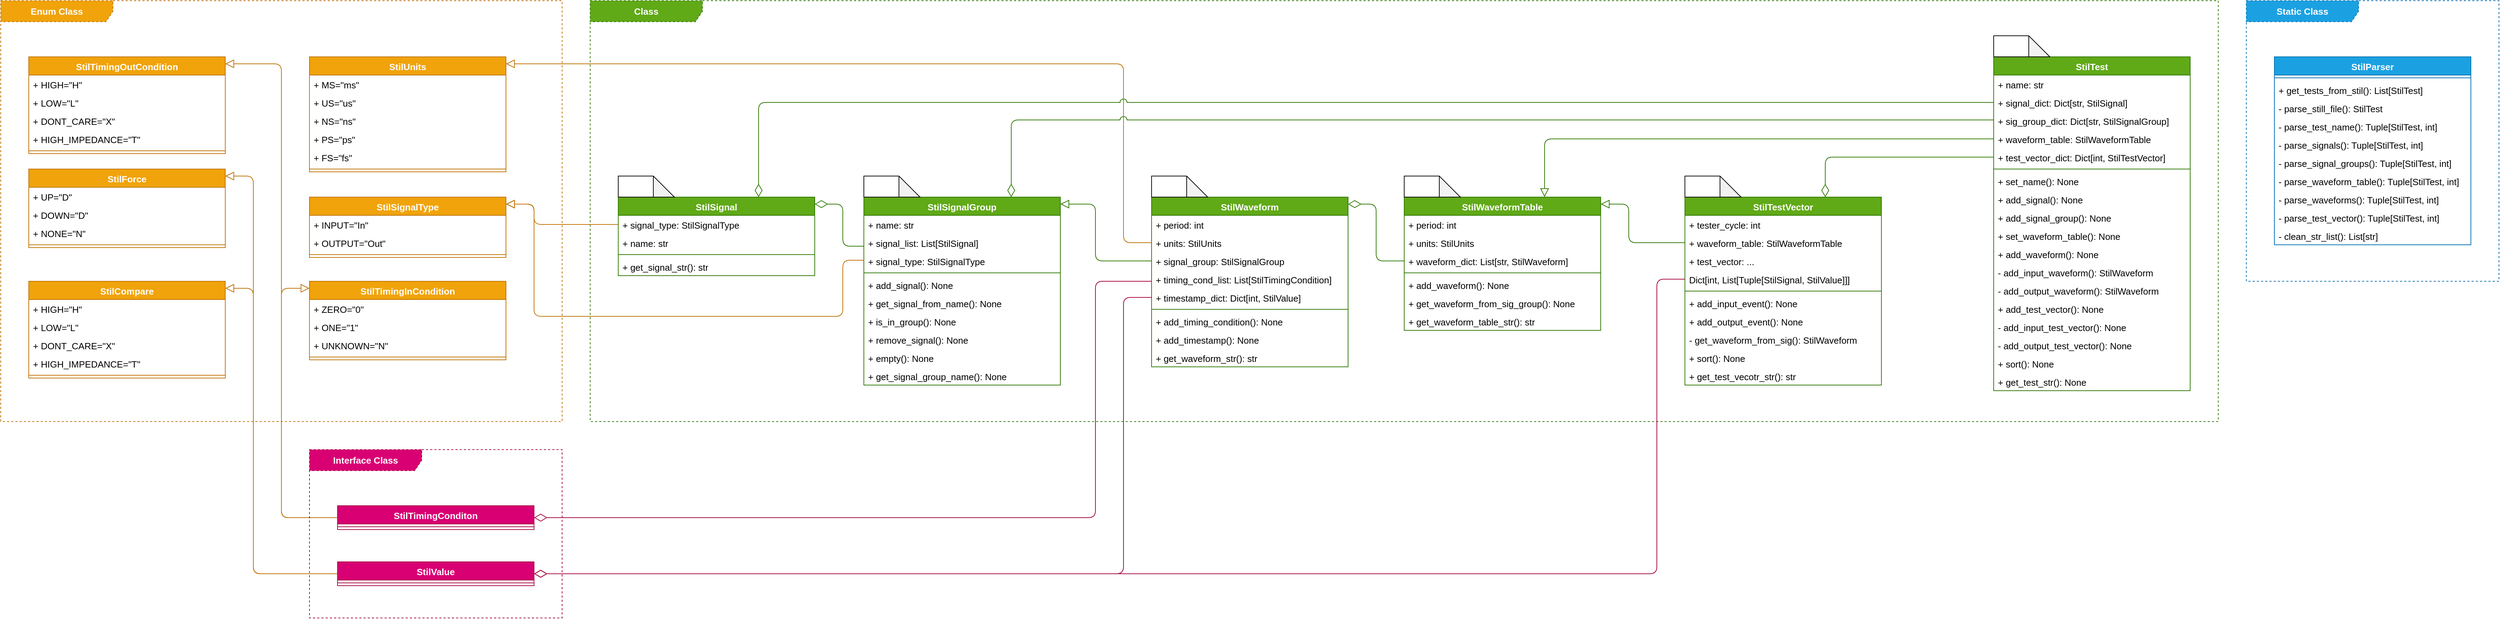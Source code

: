 <mxfile>
    <diagram id="arY5G79bw7AYbM3NAtxZ" name="stil_parser_UML">
        <mxGraphModel dx="4880" dy="2967" grid="1" gridSize="10" guides="1" tooltips="1" connect="1" arrows="1" fold="1" page="0" pageScale="1" pageWidth="850" pageHeight="1100" math="0" shadow="0">
            <root>
                <mxCell id="0"/>
                <mxCell id="1" parent="0"/>
                <mxCell id="Ro5tH7595L1BBS2STnO7-1" value="StilSignal" style="swimlane;fontStyle=1;align=center;verticalAlign=top;childLayout=stackLayout;horizontal=1;startSize=26;horizontalStack=0;resizeParent=1;resizeParentMax=0;resizeLast=0;collapsible=1;marginBottom=0;whiteSpace=wrap;html=1;fillColor=#60A917;fontColor=#ffffff;strokeColor=#2D7600;fontSize=13;" parent="1" vertex="1">
                    <mxGeometry x="-560" width="280" height="112" as="geometry">
                        <mxRectangle x="-560" width="90" height="30" as="alternateBounds"/>
                    </mxGeometry>
                </mxCell>
                <mxCell id="Ro5tH7595L1BBS2STnO7-3" value="+ signal_type: StilSignalType" style="text;strokeColor=none;fillColor=none;align=left;verticalAlign=top;spacingLeft=4;spacingRight=4;overflow=hidden;rotatable=0;points=[[0,0.5],[1,0.5]];portConstraint=eastwest;whiteSpace=wrap;html=1;fontSize=13;" parent="Ro5tH7595L1BBS2STnO7-1" vertex="1">
                    <mxGeometry y="26" width="280" height="26" as="geometry"/>
                </mxCell>
                <mxCell id="Ro5tH7595L1BBS2STnO7-2" value="+ name: str" style="text;strokeColor=none;fillColor=none;align=left;verticalAlign=top;spacingLeft=4;spacingRight=4;overflow=hidden;rotatable=0;points=[[0,0.5],[1,0.5]];portConstraint=eastwest;whiteSpace=wrap;html=1;fontSize=13;" parent="Ro5tH7595L1BBS2STnO7-1" vertex="1">
                    <mxGeometry y="52" width="280" height="26" as="geometry"/>
                </mxCell>
                <mxCell id="Ro5tH7595L1BBS2STnO7-4" value="" style="line;strokeWidth=1;fillColor=none;align=left;verticalAlign=middle;spacingTop=-1;spacingLeft=3;spacingRight=3;rotatable=0;labelPosition=right;points=[];portConstraint=eastwest;strokeColor=inherit;fontSize=13;" parent="Ro5tH7595L1BBS2STnO7-1" vertex="1">
                    <mxGeometry y="78" width="280" height="8" as="geometry"/>
                </mxCell>
                <mxCell id="Ro5tH7595L1BBS2STnO7-5" value="+ get_signal_str(): str" style="text;strokeColor=none;fillColor=none;align=left;verticalAlign=top;spacingLeft=4;spacingRight=4;overflow=hidden;rotatable=0;points=[[0,0.5],[1,0.5]];portConstraint=eastwest;whiteSpace=wrap;html=1;fontSize=13;" parent="Ro5tH7595L1BBS2STnO7-1" vertex="1">
                    <mxGeometry y="86" width="280" height="26" as="geometry"/>
                </mxCell>
                <mxCell id="Ro5tH7595L1BBS2STnO7-6" value="StilSignalGroup" style="swimlane;fontStyle=1;align=center;verticalAlign=top;childLayout=stackLayout;horizontal=1;startSize=26;horizontalStack=0;resizeParent=1;resizeParentMax=0;resizeLast=0;collapsible=1;marginBottom=0;whiteSpace=wrap;html=1;fillColor=#60a917;fontColor=#ffffff;strokeColor=#2D7600;fontSize=13;" parent="1" vertex="1">
                    <mxGeometry x="-210" width="280" height="268" as="geometry"/>
                </mxCell>
                <mxCell id="Ro5tH7595L1BBS2STnO7-7" value="+ name: str" style="text;strokeColor=none;fillColor=none;align=left;verticalAlign=top;spacingLeft=4;spacingRight=4;overflow=hidden;rotatable=0;points=[[0,0.5],[1,0.5]];portConstraint=eastwest;whiteSpace=wrap;html=1;fontSize=13;" parent="Ro5tH7595L1BBS2STnO7-6" vertex="1">
                    <mxGeometry y="26" width="280" height="26" as="geometry"/>
                </mxCell>
                <mxCell id="Ro5tH7595L1BBS2STnO7-16" value="+ signal_list: List[StilSignal]" style="text;strokeColor=none;fillColor=none;align=left;verticalAlign=top;spacingLeft=4;spacingRight=4;overflow=hidden;rotatable=0;points=[[0,0.5],[1,0.5]];portConstraint=eastwest;whiteSpace=wrap;html=1;fontSize=13;" parent="Ro5tH7595L1BBS2STnO7-6" vertex="1">
                    <mxGeometry y="52" width="280" height="26" as="geometry"/>
                </mxCell>
                <mxCell id="Ro5tH7595L1BBS2STnO7-8" value="+ signal_type: StilSignalType" style="text;strokeColor=none;fillColor=none;align=left;verticalAlign=top;spacingLeft=4;spacingRight=4;overflow=hidden;rotatable=0;points=[[0,0.5],[1,0.5]];portConstraint=eastwest;whiteSpace=wrap;html=1;fontSize=13;" parent="Ro5tH7595L1BBS2STnO7-6" vertex="1">
                    <mxGeometry y="78" width="280" height="26" as="geometry"/>
                </mxCell>
                <mxCell id="Ro5tH7595L1BBS2STnO7-9" value="" style="line;strokeWidth=1;fillColor=none;align=left;verticalAlign=middle;spacingTop=-1;spacingLeft=3;spacingRight=3;rotatable=0;labelPosition=right;points=[];portConstraint=eastwest;strokeColor=inherit;fontSize=13;" parent="Ro5tH7595L1BBS2STnO7-6" vertex="1">
                    <mxGeometry y="104" width="280" height="8" as="geometry"/>
                </mxCell>
                <mxCell id="Ro5tH7595L1BBS2STnO7-10" value="+ add_signal(): None" style="text;strokeColor=none;fillColor=none;align=left;verticalAlign=top;spacingLeft=4;spacingRight=4;overflow=hidden;rotatable=0;points=[[0,0.5],[1,0.5]];portConstraint=eastwest;whiteSpace=wrap;html=1;fontSize=13;" parent="Ro5tH7595L1BBS2STnO7-6" vertex="1">
                    <mxGeometry y="112" width="280" height="26" as="geometry"/>
                </mxCell>
                <mxCell id="Ro5tH7595L1BBS2STnO7-78" value="+ get_signal_from_name(): None" style="text;strokeColor=none;fillColor=none;align=left;verticalAlign=top;spacingLeft=4;spacingRight=4;overflow=hidden;rotatable=0;points=[[0,0.5],[1,0.5]];portConstraint=eastwest;whiteSpace=wrap;html=1;fontSize=13;" parent="Ro5tH7595L1BBS2STnO7-6" vertex="1">
                    <mxGeometry y="138" width="280" height="26" as="geometry"/>
                </mxCell>
                <mxCell id="Ro5tH7595L1BBS2STnO7-79" value="+ is_in_group(): None" style="text;strokeColor=none;fillColor=none;align=left;verticalAlign=top;spacingLeft=4;spacingRight=4;overflow=hidden;rotatable=0;points=[[0,0.5],[1,0.5]];portConstraint=eastwest;whiteSpace=wrap;html=1;fontSize=13;" parent="Ro5tH7595L1BBS2STnO7-6" vertex="1">
                    <mxGeometry y="164" width="280" height="26" as="geometry"/>
                </mxCell>
                <mxCell id="Ro5tH7595L1BBS2STnO7-80" value="+ remove_signal(): None" style="text;strokeColor=none;fillColor=none;align=left;verticalAlign=top;spacingLeft=4;spacingRight=4;overflow=hidden;rotatable=0;points=[[0,0.5],[1,0.5]];portConstraint=eastwest;whiteSpace=wrap;html=1;fontSize=13;" parent="Ro5tH7595L1BBS2STnO7-6" vertex="1">
                    <mxGeometry y="190" width="280" height="26" as="geometry"/>
                </mxCell>
                <mxCell id="Ro5tH7595L1BBS2STnO7-81" value="+ empty(): None" style="text;strokeColor=none;fillColor=none;align=left;verticalAlign=top;spacingLeft=4;spacingRight=4;overflow=hidden;rotatable=0;points=[[0,0.5],[1,0.5]];portConstraint=eastwest;whiteSpace=wrap;html=1;fontSize=13;" parent="Ro5tH7595L1BBS2STnO7-6" vertex="1">
                    <mxGeometry y="216" width="280" height="26" as="geometry"/>
                </mxCell>
                <mxCell id="Ro5tH7595L1BBS2STnO7-82" value="+ get_signal_group_name(): None" style="text;strokeColor=none;fillColor=none;align=left;verticalAlign=top;spacingLeft=4;spacingRight=4;overflow=hidden;rotatable=0;points=[[0,0.5],[1,0.5]];portConstraint=eastwest;whiteSpace=wrap;html=1;fontSize=13;" parent="Ro5tH7595L1BBS2STnO7-6" vertex="1">
                    <mxGeometry y="242" width="280" height="26" as="geometry"/>
                </mxCell>
                <mxCell id="Ro5tH7595L1BBS2STnO7-11" value="&lt;font style=&quot;color: rgb(255, 255, 255);&quot;&gt;StilSignalType&lt;/font&gt;" style="swimlane;fontStyle=1;align=center;verticalAlign=top;childLayout=stackLayout;horizontal=1;startSize=26;horizontalStack=0;resizeParent=1;resizeParentMax=0;resizeLast=0;collapsible=1;marginBottom=0;whiteSpace=wrap;html=1;fillColor=#F0A30A;fontColor=#000000;strokeColor=#BD7000;fontSize=13;" parent="1" vertex="1">
                    <mxGeometry x="-1000" width="280" height="86" as="geometry"/>
                </mxCell>
                <mxCell id="Ro5tH7595L1BBS2STnO7-12" value="+ INPUT=&quot;In&quot;" style="text;strokeColor=none;fillColor=none;align=left;verticalAlign=top;spacingLeft=4;spacingRight=4;overflow=hidden;rotatable=0;points=[[0,0.5],[1,0.5]];portConstraint=eastwest;whiteSpace=wrap;html=1;fontSize=13;" parent="Ro5tH7595L1BBS2STnO7-11" vertex="1">
                    <mxGeometry y="26" width="280" height="26" as="geometry"/>
                </mxCell>
                <mxCell id="Ro5tH7595L1BBS2STnO7-13" value="+ OUTPUT=&quot;Out&quot;" style="text;strokeColor=none;fillColor=none;align=left;verticalAlign=top;spacingLeft=4;spacingRight=4;overflow=hidden;rotatable=0;points=[[0,0.5],[1,0.5]];portConstraint=eastwest;whiteSpace=wrap;html=1;fontSize=13;" parent="Ro5tH7595L1BBS2STnO7-11" vertex="1">
                    <mxGeometry y="52" width="280" height="26" as="geometry"/>
                </mxCell>
                <mxCell id="Ro5tH7595L1BBS2STnO7-14" value="" style="line;strokeWidth=1;fillColor=none;align=left;verticalAlign=middle;spacingTop=-1;spacingLeft=3;spacingRight=3;rotatable=0;labelPosition=right;points=[];portConstraint=eastwest;strokeColor=inherit;fontSize=13;" parent="Ro5tH7595L1BBS2STnO7-11" vertex="1">
                    <mxGeometry y="78" width="280" height="8" as="geometry"/>
                </mxCell>
                <mxCell id="Ro5tH7595L1BBS2STnO7-17" value="StilWaveform" style="swimlane;fontStyle=1;align=center;verticalAlign=top;childLayout=stackLayout;horizontal=1;startSize=26;horizontalStack=0;resizeParent=1;resizeParentMax=0;resizeLast=0;collapsible=1;marginBottom=0;whiteSpace=wrap;html=1;fillColor=#60a917;fontColor=#ffffff;strokeColor=#2D7600;fontSize=13;" parent="1" vertex="1">
                    <mxGeometry x="200" width="280" height="242" as="geometry"/>
                </mxCell>
                <mxCell id="Ro5tH7595L1BBS2STnO7-19" value="+ period: int" style="text;strokeColor=none;fillColor=none;align=left;verticalAlign=top;spacingLeft=4;spacingRight=4;overflow=hidden;rotatable=0;points=[[0,0.5],[1,0.5]];portConstraint=eastwest;whiteSpace=wrap;html=1;fontSize=13;" parent="Ro5tH7595L1BBS2STnO7-17" vertex="1">
                    <mxGeometry y="26" width="280" height="26" as="geometry"/>
                </mxCell>
                <mxCell id="Ro5tH7595L1BBS2STnO7-20" value="+ units: StilUnits" style="text;strokeColor=none;fillColor=none;align=left;verticalAlign=top;spacingLeft=4;spacingRight=4;overflow=hidden;rotatable=0;points=[[0,0.5],[1,0.5]];portConstraint=eastwest;whiteSpace=wrap;html=1;fontSize=13;" parent="Ro5tH7595L1BBS2STnO7-17" vertex="1">
                    <mxGeometry y="52" width="280" height="26" as="geometry"/>
                </mxCell>
                <mxCell id="Ro5tH7595L1BBS2STnO7-18" value="+ signal_group: StilSignalGroup" style="text;strokeColor=none;fillColor=none;align=left;verticalAlign=top;spacingLeft=4;spacingRight=4;overflow=hidden;rotatable=0;points=[[0,0.5],[1,0.5]];portConstraint=eastwest;whiteSpace=wrap;html=1;fontSize=13;" parent="Ro5tH7595L1BBS2STnO7-17" vertex="1">
                    <mxGeometry y="78" width="280" height="26" as="geometry"/>
                </mxCell>
                <mxCell id="Ro5tH7595L1BBS2STnO7-43" value="+ timing_cond_list: List[StilTimingCondition]" style="text;strokeColor=none;fillColor=none;align=left;verticalAlign=top;spacingLeft=4;spacingRight=4;overflow=hidden;rotatable=0;points=[[0,0.5],[1,0.5]];portConstraint=eastwest;whiteSpace=wrap;html=1;fontSize=13;" parent="Ro5tH7595L1BBS2STnO7-17" vertex="1">
                    <mxGeometry y="104" width="280" height="26" as="geometry"/>
                </mxCell>
                <mxCell id="Ro5tH7595L1BBS2STnO7-44" value="+ timestamp_dict: Dict[int, StilValue]" style="text;strokeColor=none;fillColor=none;align=left;verticalAlign=top;spacingLeft=4;spacingRight=4;overflow=hidden;rotatable=0;points=[[0,0.5],[1,0.5]];portConstraint=eastwest;whiteSpace=wrap;html=1;fontSize=13;" parent="Ro5tH7595L1BBS2STnO7-17" vertex="1">
                    <mxGeometry y="130" width="280" height="26" as="geometry"/>
                </mxCell>
                <mxCell id="Ro5tH7595L1BBS2STnO7-21" value="" style="line;strokeWidth=1;fillColor=none;align=left;verticalAlign=middle;spacingTop=-1;spacingLeft=3;spacingRight=3;rotatable=0;labelPosition=right;points=[];portConstraint=eastwest;strokeColor=inherit;fontSize=13;" parent="Ro5tH7595L1BBS2STnO7-17" vertex="1">
                    <mxGeometry y="156" width="280" height="8" as="geometry"/>
                </mxCell>
                <mxCell id="Ro5tH7595L1BBS2STnO7-22" value="+ add_timing_condition(): None" style="text;strokeColor=none;fillColor=none;align=left;verticalAlign=top;spacingLeft=4;spacingRight=4;overflow=hidden;rotatable=0;points=[[0,0.5],[1,0.5]];portConstraint=eastwest;whiteSpace=wrap;html=1;fontSize=13;" parent="Ro5tH7595L1BBS2STnO7-17" vertex="1">
                    <mxGeometry y="164" width="280" height="26" as="geometry"/>
                </mxCell>
                <mxCell id="Ro5tH7595L1BBS2STnO7-45" value="+ add_timestamp(): None" style="text;strokeColor=none;fillColor=none;align=left;verticalAlign=top;spacingLeft=4;spacingRight=4;overflow=hidden;rotatable=0;points=[[0,0.5],[1,0.5]];portConstraint=eastwest;whiteSpace=wrap;html=1;fontSize=13;" parent="Ro5tH7595L1BBS2STnO7-17" vertex="1">
                    <mxGeometry y="190" width="280" height="26" as="geometry"/>
                </mxCell>
                <mxCell id="Ro5tH7595L1BBS2STnO7-46" value="+ get_waveform_str(): str" style="text;strokeColor=none;fillColor=none;align=left;verticalAlign=top;spacingLeft=4;spacingRight=4;overflow=hidden;rotatable=0;points=[[0,0.5],[1,0.5]];portConstraint=eastwest;whiteSpace=wrap;html=1;fontSize=13;" parent="Ro5tH7595L1BBS2STnO7-17" vertex="1">
                    <mxGeometry y="216" width="280" height="26" as="geometry"/>
                </mxCell>
                <mxCell id="Ro5tH7595L1BBS2STnO7-23" value="&lt;font style=&quot;color: rgb(255, 255, 255);&quot;&gt;StilUnits&lt;/font&gt;" style="swimlane;fontStyle=1;align=center;verticalAlign=top;childLayout=stackLayout;horizontal=1;startSize=26;horizontalStack=0;resizeParent=1;resizeParentMax=0;resizeLast=0;collapsible=1;marginBottom=0;whiteSpace=wrap;html=1;fillColor=#f0a30a;fontColor=#000000;strokeColor=#BD7000;fontSize=13;" parent="1" vertex="1">
                    <mxGeometry x="-1000" y="-200" width="280" height="164" as="geometry"/>
                </mxCell>
                <mxCell id="Ro5tH7595L1BBS2STnO7-24" value="+ MS=&quot;ms&quot;" style="text;strokeColor=none;fillColor=none;align=left;verticalAlign=top;spacingLeft=4;spacingRight=4;overflow=hidden;rotatable=0;points=[[0,0.5],[1,0.5]];portConstraint=eastwest;whiteSpace=wrap;html=1;fontSize=13;" parent="Ro5tH7595L1BBS2STnO7-23" vertex="1">
                    <mxGeometry y="26" width="280" height="26" as="geometry"/>
                </mxCell>
                <mxCell id="Ro5tH7595L1BBS2STnO7-25" value="+ US=&quot;us&quot;" style="text;strokeColor=none;fillColor=none;align=left;verticalAlign=top;spacingLeft=4;spacingRight=4;overflow=hidden;rotatable=0;points=[[0,0.5],[1,0.5]];portConstraint=eastwest;whiteSpace=wrap;html=1;fontSize=13;" parent="Ro5tH7595L1BBS2STnO7-23" vertex="1">
                    <mxGeometry y="52" width="280" height="26" as="geometry"/>
                </mxCell>
                <mxCell id="Ro5tH7595L1BBS2STnO7-27" value="+ NS=&quot;ns&quot;" style="text;strokeColor=none;fillColor=none;align=left;verticalAlign=top;spacingLeft=4;spacingRight=4;overflow=hidden;rotatable=0;points=[[0,0.5],[1,0.5]];portConstraint=eastwest;whiteSpace=wrap;html=1;fontSize=13;" parent="Ro5tH7595L1BBS2STnO7-23" vertex="1">
                    <mxGeometry y="78" width="280" height="26" as="geometry"/>
                </mxCell>
                <mxCell id="Ro5tH7595L1BBS2STnO7-28" value="+ PS=&quot;ps&quot;" style="text;strokeColor=none;fillColor=none;align=left;verticalAlign=top;spacingLeft=4;spacingRight=4;overflow=hidden;rotatable=0;points=[[0,0.5],[1,0.5]];portConstraint=eastwest;whiteSpace=wrap;html=1;fontSize=13;" parent="Ro5tH7595L1BBS2STnO7-23" vertex="1">
                    <mxGeometry y="104" width="280" height="26" as="geometry"/>
                </mxCell>
                <mxCell id="Ro5tH7595L1BBS2STnO7-29" value="+ FS=&quot;fs&quot;" style="text;strokeColor=none;fillColor=none;align=left;verticalAlign=top;spacingLeft=4;spacingRight=4;overflow=hidden;rotatable=0;points=[[0,0.5],[1,0.5]];portConstraint=eastwest;whiteSpace=wrap;html=1;fontSize=13;" parent="Ro5tH7595L1BBS2STnO7-23" vertex="1">
                    <mxGeometry y="130" width="280" height="26" as="geometry"/>
                </mxCell>
                <mxCell id="Ro5tH7595L1BBS2STnO7-26" value="" style="line;strokeWidth=1;fillColor=none;align=left;verticalAlign=middle;spacingTop=-1;spacingLeft=3;spacingRight=3;rotatable=0;labelPosition=right;points=[];portConstraint=eastwest;strokeColor=inherit;fontSize=13;" parent="Ro5tH7595L1BBS2STnO7-23" vertex="1">
                    <mxGeometry y="156" width="280" height="8" as="geometry"/>
                </mxCell>
                <mxCell id="Ro5tH7595L1BBS2STnO7-30" value="&lt;font style=&quot;color: rgb(255, 255, 255);&quot;&gt;StilCompare&lt;/font&gt;" style="swimlane;fontStyle=1;align=center;verticalAlign=top;childLayout=stackLayout;horizontal=1;startSize=26;horizontalStack=0;resizeParent=1;resizeParentMax=0;resizeLast=0;collapsible=1;marginBottom=0;whiteSpace=wrap;html=1;fillColor=#f0a30a;fontColor=#000000;strokeColor=#BD7000;fontSize=13;" parent="1" vertex="1">
                    <mxGeometry x="-1400" y="120" width="280" height="138" as="geometry"/>
                </mxCell>
                <mxCell id="Ro5tH7595L1BBS2STnO7-31" value="+ HIGH=&quot;H&quot;" style="text;strokeColor=none;fillColor=none;align=left;verticalAlign=top;spacingLeft=4;spacingRight=4;overflow=hidden;rotatable=0;points=[[0,0.5],[1,0.5]];portConstraint=eastwest;whiteSpace=wrap;html=1;fontSize=13;" parent="Ro5tH7595L1BBS2STnO7-30" vertex="1">
                    <mxGeometry y="26" width="280" height="26" as="geometry"/>
                </mxCell>
                <mxCell id="Ro5tH7595L1BBS2STnO7-32" value="+ LOW=&quot;L&quot;" style="text;strokeColor=none;fillColor=none;align=left;verticalAlign=top;spacingLeft=4;spacingRight=4;overflow=hidden;rotatable=0;points=[[0,0.5],[1,0.5]];portConstraint=eastwest;whiteSpace=wrap;html=1;fontSize=13;" parent="Ro5tH7595L1BBS2STnO7-30" vertex="1">
                    <mxGeometry y="52" width="280" height="26" as="geometry"/>
                </mxCell>
                <mxCell id="Ro5tH7595L1BBS2STnO7-33" value="+ DONT_CARE=&quot;X&quot;" style="text;strokeColor=none;fillColor=none;align=left;verticalAlign=top;spacingLeft=4;spacingRight=4;overflow=hidden;rotatable=0;points=[[0,0.5],[1,0.5]];portConstraint=eastwest;whiteSpace=wrap;html=1;fontSize=13;" parent="Ro5tH7595L1BBS2STnO7-30" vertex="1">
                    <mxGeometry y="78" width="280" height="26" as="geometry"/>
                </mxCell>
                <mxCell id="Ro5tH7595L1BBS2STnO7-34" value="+ HIGH_IMPEDANCE=&quot;T&quot;" style="text;strokeColor=none;fillColor=none;align=left;verticalAlign=top;spacingLeft=4;spacingRight=4;overflow=hidden;rotatable=0;points=[[0,0.5],[1,0.5]];portConstraint=eastwest;whiteSpace=wrap;html=1;fontSize=13;" parent="Ro5tH7595L1BBS2STnO7-30" vertex="1">
                    <mxGeometry y="104" width="280" height="26" as="geometry"/>
                </mxCell>
                <mxCell id="Ro5tH7595L1BBS2STnO7-36" value="" style="line;strokeWidth=1;fillColor=none;align=left;verticalAlign=middle;spacingTop=-1;spacingLeft=3;spacingRight=3;rotatable=0;labelPosition=right;points=[];portConstraint=eastwest;strokeColor=inherit;fontSize=13;" parent="Ro5tH7595L1BBS2STnO7-30" vertex="1">
                    <mxGeometry y="130" width="280" height="8" as="geometry"/>
                </mxCell>
                <mxCell id="Ro5tH7595L1BBS2STnO7-37" value="&lt;font style=&quot;color: rgb(255, 255, 255);&quot;&gt;StilForce&lt;/font&gt;" style="swimlane;fontStyle=1;align=center;verticalAlign=top;childLayout=stackLayout;horizontal=1;startSize=26;horizontalStack=0;resizeParent=1;resizeParentMax=0;resizeLast=0;collapsible=1;marginBottom=0;whiteSpace=wrap;html=1;fillColor=#f0a30a;fontColor=#000000;strokeColor=#BD7000;fontSize=13;" parent="1" vertex="1">
                    <mxGeometry x="-1400" y="-40" width="280" height="112" as="geometry"/>
                </mxCell>
                <mxCell id="Ro5tH7595L1BBS2STnO7-38" value="+ UP=&quot;D&quot;" style="text;strokeColor=none;fillColor=none;align=left;verticalAlign=top;spacingLeft=4;spacingRight=4;overflow=hidden;rotatable=0;points=[[0,0.5],[1,0.5]];portConstraint=eastwest;whiteSpace=wrap;html=1;fontSize=13;" parent="Ro5tH7595L1BBS2STnO7-37" vertex="1">
                    <mxGeometry y="26" width="280" height="26" as="geometry"/>
                </mxCell>
                <mxCell id="Ro5tH7595L1BBS2STnO7-39" value="+ DOWN=&quot;D&quot;" style="text;strokeColor=none;fillColor=none;align=left;verticalAlign=top;spacingLeft=4;spacingRight=4;overflow=hidden;rotatable=0;points=[[0,0.5],[1,0.5]];portConstraint=eastwest;whiteSpace=wrap;html=1;fontSize=13;" parent="Ro5tH7595L1BBS2STnO7-37" vertex="1">
                    <mxGeometry y="52" width="280" height="26" as="geometry"/>
                </mxCell>
                <mxCell id="Ro5tH7595L1BBS2STnO7-40" value="+ NONE=&quot;N&quot;" style="text;strokeColor=none;fillColor=none;align=left;verticalAlign=top;spacingLeft=4;spacingRight=4;overflow=hidden;rotatable=0;points=[[0,0.5],[1,0.5]];portConstraint=eastwest;whiteSpace=wrap;html=1;fontSize=13;" parent="Ro5tH7595L1BBS2STnO7-37" vertex="1">
                    <mxGeometry y="78" width="280" height="26" as="geometry"/>
                </mxCell>
                <mxCell id="Ro5tH7595L1BBS2STnO7-42" value="" style="line;strokeWidth=1;fillColor=none;align=left;verticalAlign=middle;spacingTop=-1;spacingLeft=3;spacingRight=3;rotatable=0;labelPosition=right;points=[];portConstraint=eastwest;strokeColor=inherit;fontSize=13;" parent="Ro5tH7595L1BBS2STnO7-37" vertex="1">
                    <mxGeometry y="104" width="280" height="8" as="geometry"/>
                </mxCell>
                <mxCell id="8ts7aHDEhac-k3moO0ko-19" style="edgeStyle=orthogonalEdgeStyle;shape=connector;rounded=1;html=1;strokeColor=#BD7000;align=center;verticalAlign=middle;fontFamily=Helvetica;fontSize=13;fontColor=default;labelBackgroundColor=default;startSize=10;endArrow=block;endFill=0;endSize=10;fillColor=#f0a30a;strokeWidth=1;" parent="1" source="Ro5tH7595L1BBS2STnO7-47" target="Ro5tH7595L1BBS2STnO7-30" edge="1">
                    <mxGeometry relative="1" as="geometry">
                        <Array as="points">
                            <mxPoint x="-1080" y="537"/>
                            <mxPoint x="-1080" y="130"/>
                        </Array>
                    </mxGeometry>
                </mxCell>
                <mxCell id="8ts7aHDEhac-k3moO0ko-20" style="edgeStyle=orthogonalEdgeStyle;shape=connector;rounded=1;html=1;strokeColor=#BD7000;align=center;verticalAlign=middle;fontFamily=Helvetica;fontSize=13;fontColor=default;labelBackgroundColor=default;startSize=10;endArrow=block;endFill=0;endSize=10;fillColor=#f0a30a;strokeWidth=1;" parent="1" source="Ro5tH7595L1BBS2STnO7-47" target="Ro5tH7595L1BBS2STnO7-37" edge="1">
                    <mxGeometry relative="1" as="geometry">
                        <Array as="points">
                            <mxPoint x="-1080" y="537"/>
                            <mxPoint x="-1080" y="-30"/>
                        </Array>
                    </mxGeometry>
                </mxCell>
                <mxCell id="Ro5tH7595L1BBS2STnO7-47" value="&lt;font style=&quot;color: rgb(255, 255, 255);&quot;&gt;StilValue&lt;/font&gt;" style="swimlane;fontStyle=1;align=center;verticalAlign=top;childLayout=stackLayout;horizontal=1;startSize=26;horizontalStack=0;resizeParent=1;resizeParentMax=0;resizeLast=0;collapsible=1;marginBottom=0;whiteSpace=wrap;html=1;fillColor=#d80073;fontColor=#ffffff;strokeColor=#A50040;fontSize=13;" parent="1" vertex="1">
                    <mxGeometry x="-960" y="520" width="280" height="34" as="geometry"/>
                </mxCell>
                <mxCell id="Ro5tH7595L1BBS2STnO7-52" value="" style="line;strokeWidth=1;fillColor=#d80073;align=left;verticalAlign=middle;spacingTop=-1;spacingLeft=3;spacingRight=3;rotatable=0;labelPosition=right;points=[];portConstraint=eastwest;strokeColor=#A50040;fontSize=13;fontColor=#ffffff;" parent="Ro5tH7595L1BBS2STnO7-47" vertex="1">
                    <mxGeometry y="26" width="280" height="8" as="geometry"/>
                </mxCell>
                <mxCell id="Ro5tH7595L1BBS2STnO7-53" value="StilWaveformTable" style="swimlane;fontStyle=1;align=center;verticalAlign=top;childLayout=stackLayout;horizontal=1;startSize=26;horizontalStack=0;resizeParent=1;resizeParentMax=0;resizeLast=0;collapsible=1;marginBottom=0;whiteSpace=wrap;html=1;fillColor=#60a917;fontColor=#ffffff;strokeColor=#2D7600;fontSize=13;" parent="1" vertex="1">
                    <mxGeometry x="560" width="280" height="190" as="geometry"/>
                </mxCell>
                <mxCell id="Ro5tH7595L1BBS2STnO7-55" value="+ period: int" style="text;strokeColor=none;fillColor=none;align=left;verticalAlign=top;spacingLeft=4;spacingRight=4;overflow=hidden;rotatable=0;points=[[0,0.5],[1,0.5]];portConstraint=eastwest;whiteSpace=wrap;html=1;fontSize=13;" parent="Ro5tH7595L1BBS2STnO7-53" vertex="1">
                    <mxGeometry y="26" width="280" height="26" as="geometry"/>
                </mxCell>
                <mxCell id="Ro5tH7595L1BBS2STnO7-56" value="+ units: StilUnits" style="text;strokeColor=none;fillColor=none;align=left;verticalAlign=top;spacingLeft=4;spacingRight=4;overflow=hidden;rotatable=0;points=[[0,0.5],[1,0.5]];portConstraint=eastwest;whiteSpace=wrap;html=1;fontSize=13;" parent="Ro5tH7595L1BBS2STnO7-53" vertex="1">
                    <mxGeometry y="52" width="280" height="26" as="geometry"/>
                </mxCell>
                <mxCell id="Ro5tH7595L1BBS2STnO7-57" value="+ waveform_dict: List[str, StilWaveform]" style="text;strokeColor=none;fillColor=none;align=left;verticalAlign=top;spacingLeft=4;spacingRight=4;overflow=hidden;rotatable=0;points=[[0,0.5],[1,0.5]];portConstraint=eastwest;whiteSpace=wrap;html=1;fontSize=13;" parent="Ro5tH7595L1BBS2STnO7-53" vertex="1">
                    <mxGeometry y="78" width="280" height="26" as="geometry"/>
                </mxCell>
                <mxCell id="Ro5tH7595L1BBS2STnO7-59" value="" style="line;strokeWidth=1;fillColor=none;align=left;verticalAlign=middle;spacingTop=-1;spacingLeft=3;spacingRight=3;rotatable=0;labelPosition=right;points=[];portConstraint=eastwest;strokeColor=inherit;fontSize=13;" parent="Ro5tH7595L1BBS2STnO7-53" vertex="1">
                    <mxGeometry y="104" width="280" height="8" as="geometry"/>
                </mxCell>
                <mxCell id="Ro5tH7595L1BBS2STnO7-60" value="+ add_waveform(): None" style="text;strokeColor=none;fillColor=none;align=left;verticalAlign=top;spacingLeft=4;spacingRight=4;overflow=hidden;rotatable=0;points=[[0,0.5],[1,0.5]];portConstraint=eastwest;whiteSpace=wrap;html=1;fontSize=13;" parent="Ro5tH7595L1BBS2STnO7-53" vertex="1">
                    <mxGeometry y="112" width="280" height="26" as="geometry"/>
                </mxCell>
                <mxCell id="Ro5tH7595L1BBS2STnO7-61" value="+ get_waveform_from_sig_group(): None" style="text;strokeColor=none;fillColor=none;align=left;verticalAlign=top;spacingLeft=4;spacingRight=4;overflow=hidden;rotatable=0;points=[[0,0.5],[1,0.5]];portConstraint=eastwest;whiteSpace=wrap;html=1;fontSize=13;" parent="Ro5tH7595L1BBS2STnO7-53" vertex="1">
                    <mxGeometry y="138" width="280" height="26" as="geometry"/>
                </mxCell>
                <mxCell id="Ro5tH7595L1BBS2STnO7-62" value="+ get_waveform_table_str(): str" style="text;strokeColor=none;fillColor=none;align=left;verticalAlign=top;spacingLeft=4;spacingRight=4;overflow=hidden;rotatable=0;points=[[0,0.5],[1,0.5]];portConstraint=eastwest;whiteSpace=wrap;html=1;fontSize=13;" parent="Ro5tH7595L1BBS2STnO7-53" vertex="1">
                    <mxGeometry y="164" width="280" height="26" as="geometry"/>
                </mxCell>
                <mxCell id="8ts7aHDEhac-k3moO0ko-17" style="edgeStyle=orthogonalEdgeStyle;shape=connector;rounded=1;html=1;strokeColor=#BD7000;align=center;verticalAlign=middle;fontFamily=Helvetica;fontSize=13;fontColor=default;labelBackgroundColor=default;startSize=10;endArrow=block;endFill=0;endSize=10;fillColor=#f0a30a;strokeWidth=1;" parent="1" source="Ro5tH7595L1BBS2STnO7-63" target="Ro5tH7595L1BBS2STnO7-65" edge="1">
                    <mxGeometry relative="1" as="geometry">
                        <Array as="points">
                            <mxPoint x="-1040" y="457"/>
                            <mxPoint x="-1040" y="130"/>
                        </Array>
                    </mxGeometry>
                </mxCell>
                <mxCell id="8ts7aHDEhac-k3moO0ko-18" style="edgeStyle=orthogonalEdgeStyle;shape=connector;rounded=1;html=1;strokeColor=#BD7000;align=center;verticalAlign=middle;fontFamily=Helvetica;fontSize=13;fontColor=default;labelBackgroundColor=default;startSize=10;endArrow=block;endFill=0;endSize=10;fillColor=#f0a30a;strokeWidth=1;" parent="1" source="Ro5tH7595L1BBS2STnO7-63" target="Ro5tH7595L1BBS2STnO7-68" edge="1">
                    <mxGeometry relative="1" as="geometry">
                        <Array as="points">
                            <mxPoint x="-1040" y="457"/>
                            <mxPoint x="-1040" y="-190"/>
                        </Array>
                    </mxGeometry>
                </mxCell>
                <mxCell id="Ro5tH7595L1BBS2STnO7-63" value="&lt;font style=&quot;color: rgb(255, 255, 255);&quot;&gt;StilTimingConditon&lt;/font&gt;" style="swimlane;fontStyle=1;align=center;verticalAlign=top;childLayout=stackLayout;horizontal=1;startSize=26;horizontalStack=0;resizeParent=1;resizeParentMax=0;resizeLast=0;collapsible=1;marginBottom=0;whiteSpace=wrap;html=1;fillColor=#d80073;fontColor=#ffffff;strokeColor=#A50040;fontSize=13;" parent="1" vertex="1">
                    <mxGeometry x="-960" y="440" width="280" height="34" as="geometry"/>
                </mxCell>
                <mxCell id="Ro5tH7595L1BBS2STnO7-64" value="" style="line;strokeWidth=1;fillColor=#d80073;align=left;verticalAlign=middle;spacingTop=-1;spacingLeft=3;spacingRight=3;rotatable=0;labelPosition=right;points=[];portConstraint=eastwest;strokeColor=#A50040;fontSize=13;fontColor=#ffffff;" parent="Ro5tH7595L1BBS2STnO7-63" vertex="1">
                    <mxGeometry y="26" width="280" height="8" as="geometry"/>
                </mxCell>
                <mxCell id="Ro5tH7595L1BBS2STnO7-65" value="&lt;font style=&quot;color: rgb(255, 255, 255);&quot;&gt;StilTimingInCondition&lt;/font&gt;" style="swimlane;fontStyle=1;align=center;verticalAlign=top;childLayout=stackLayout;horizontal=1;startSize=26;horizontalStack=0;resizeParent=1;resizeParentMax=0;resizeLast=0;collapsible=1;marginBottom=0;whiteSpace=wrap;html=1;fillColor=#f0a30a;fontColor=#000000;strokeColor=#BD7000;fontSize=13;" parent="1" vertex="1">
                    <mxGeometry x="-1000" y="120" width="280" height="112" as="geometry"/>
                </mxCell>
                <mxCell id="Ro5tH7595L1BBS2STnO7-70" value="+ ZERO=&quot;0&quot;" style="text;strokeColor=none;fillColor=none;align=left;verticalAlign=top;spacingLeft=4;spacingRight=4;overflow=hidden;rotatable=0;points=[[0,0.5],[1,0.5]];portConstraint=eastwest;whiteSpace=wrap;html=1;fontSize=13;" parent="Ro5tH7595L1BBS2STnO7-65" vertex="1">
                    <mxGeometry y="26" width="280" height="26" as="geometry"/>
                </mxCell>
                <mxCell id="Ro5tH7595L1BBS2STnO7-71" value="+ ONE=&quot;1&quot;" style="text;strokeColor=none;fillColor=none;align=left;verticalAlign=top;spacingLeft=4;spacingRight=4;overflow=hidden;rotatable=0;points=[[0,0.5],[1,0.5]];portConstraint=eastwest;whiteSpace=wrap;html=1;fontSize=13;" parent="Ro5tH7595L1BBS2STnO7-65" vertex="1">
                    <mxGeometry y="52" width="280" height="26" as="geometry"/>
                </mxCell>
                <mxCell id="Ro5tH7595L1BBS2STnO7-72" value="+ UNKNOWN=&quot;N&quot;" style="text;strokeColor=none;fillColor=none;align=left;verticalAlign=top;spacingLeft=4;spacingRight=4;overflow=hidden;rotatable=0;points=[[0,0.5],[1,0.5]];portConstraint=eastwest;whiteSpace=wrap;html=1;fontSize=13;" parent="Ro5tH7595L1BBS2STnO7-65" vertex="1">
                    <mxGeometry y="78" width="280" height="26" as="geometry"/>
                </mxCell>
                <mxCell id="Ro5tH7595L1BBS2STnO7-66" value="" style="line;strokeWidth=1;fillColor=none;align=left;verticalAlign=middle;spacingTop=-1;spacingLeft=3;spacingRight=3;rotatable=0;labelPosition=right;points=[];portConstraint=eastwest;strokeColor=inherit;fontSize=13;" parent="Ro5tH7595L1BBS2STnO7-65" vertex="1">
                    <mxGeometry y="104" width="280" height="8" as="geometry"/>
                </mxCell>
                <mxCell id="Ro5tH7595L1BBS2STnO7-68" value="&lt;font style=&quot;color: rgb(255, 255, 255);&quot;&gt;StilTimingOutCondition&lt;/font&gt;" style="swimlane;fontStyle=1;align=center;verticalAlign=top;childLayout=stackLayout;horizontal=1;startSize=26;horizontalStack=0;resizeParent=1;resizeParentMax=0;resizeLast=0;collapsible=1;marginBottom=0;whiteSpace=wrap;html=1;fillColor=#f0a30a;fontColor=#000000;strokeColor=#BD7000;fontSize=13;" parent="1" vertex="1">
                    <mxGeometry x="-1400" y="-200" width="280" height="138" as="geometry"/>
                </mxCell>
                <mxCell id="Ro5tH7595L1BBS2STnO7-73" value="+ HIGH=&quot;H&quot;" style="text;strokeColor=none;fillColor=none;align=left;verticalAlign=top;spacingLeft=4;spacingRight=4;overflow=hidden;rotatable=0;points=[[0,0.5],[1,0.5]];portConstraint=eastwest;whiteSpace=wrap;html=1;fontSize=13;" parent="Ro5tH7595L1BBS2STnO7-68" vertex="1">
                    <mxGeometry y="26" width="280" height="26" as="geometry"/>
                </mxCell>
                <mxCell id="Ro5tH7595L1BBS2STnO7-74" value="+ LOW=&quot;L&quot;" style="text;strokeColor=none;fillColor=none;align=left;verticalAlign=top;spacingLeft=4;spacingRight=4;overflow=hidden;rotatable=0;points=[[0,0.5],[1,0.5]];portConstraint=eastwest;whiteSpace=wrap;html=1;fontSize=13;" parent="Ro5tH7595L1BBS2STnO7-68" vertex="1">
                    <mxGeometry y="52" width="280" height="26" as="geometry"/>
                </mxCell>
                <mxCell id="Ro5tH7595L1BBS2STnO7-75" value="+ DONT_CARE=&quot;X&quot;" style="text;strokeColor=none;fillColor=none;align=left;verticalAlign=top;spacingLeft=4;spacingRight=4;overflow=hidden;rotatable=0;points=[[0,0.5],[1,0.5]];portConstraint=eastwest;whiteSpace=wrap;html=1;fontSize=13;" parent="Ro5tH7595L1BBS2STnO7-68" vertex="1">
                    <mxGeometry y="78" width="280" height="26" as="geometry"/>
                </mxCell>
                <mxCell id="Ro5tH7595L1BBS2STnO7-76" value="+ HIGH_IMPEDANCE=&quot;T&quot;" style="text;strokeColor=none;fillColor=none;align=left;verticalAlign=top;spacingLeft=4;spacingRight=4;overflow=hidden;rotatable=0;points=[[0,0.5],[1,0.5]];portConstraint=eastwest;whiteSpace=wrap;html=1;fontSize=13;" parent="Ro5tH7595L1BBS2STnO7-68" vertex="1">
                    <mxGeometry y="104" width="280" height="26" as="geometry"/>
                </mxCell>
                <mxCell id="Ro5tH7595L1BBS2STnO7-69" value="" style="line;strokeWidth=1;fillColor=none;align=left;verticalAlign=middle;spacingTop=-1;spacingLeft=3;spacingRight=3;rotatable=0;labelPosition=right;points=[];portConstraint=eastwest;strokeColor=inherit;fontSize=13;" parent="Ro5tH7595L1BBS2STnO7-68" vertex="1">
                    <mxGeometry y="130" width="280" height="8" as="geometry"/>
                </mxCell>
                <mxCell id="Ro5tH7595L1BBS2STnO7-83" value="StilTestVector" style="swimlane;fontStyle=1;align=center;verticalAlign=top;childLayout=stackLayout;horizontal=1;startSize=26;horizontalStack=0;resizeParent=1;resizeParentMax=0;resizeLast=0;collapsible=1;marginBottom=0;whiteSpace=wrap;html=1;fillColor=#60a917;fontColor=#ffffff;strokeColor=#2D7600;fontSize=13;" parent="1" vertex="1">
                    <mxGeometry x="960" width="280" height="268" as="geometry"/>
                </mxCell>
                <mxCell id="Ro5tH7595L1BBS2STnO7-85" value="+ tester_cycle: int" style="text;strokeColor=none;fillColor=none;align=left;verticalAlign=top;spacingLeft=4;spacingRight=4;overflow=hidden;rotatable=0;points=[[0,0.5],[1,0.5]];portConstraint=eastwest;whiteSpace=wrap;html=1;fontSize=13;" parent="Ro5tH7595L1BBS2STnO7-83" vertex="1">
                    <mxGeometry y="26" width="280" height="26" as="geometry"/>
                </mxCell>
                <mxCell id="Ro5tH7595L1BBS2STnO7-86" value="+ waveform_table: StilWaveformTable" style="text;strokeColor=none;fillColor=none;align=left;verticalAlign=top;spacingLeft=4;spacingRight=4;overflow=hidden;rotatable=0;points=[[0,0.5],[1,0.5]];portConstraint=eastwest;whiteSpace=wrap;html=1;fontSize=13;" parent="Ro5tH7595L1BBS2STnO7-83" vertex="1">
                    <mxGeometry y="52" width="280" height="26" as="geometry"/>
                </mxCell>
                <mxCell id="Ro5tH7595L1BBS2STnO7-87" value="+ test_vector: ..." style="text;strokeColor=none;fillColor=none;align=left;verticalAlign=top;spacingLeft=4;spacingRight=4;overflow=hidden;rotatable=0;points=[[0,0.5],[1,0.5]];portConstraint=eastwest;whiteSpace=wrap;html=1;fontSize=13;" parent="Ro5tH7595L1BBS2STnO7-83" vertex="1">
                    <mxGeometry y="78" width="280" height="26" as="geometry"/>
                </mxCell>
                <mxCell id="Ro5tH7595L1BBS2STnO7-92" value="Dict[int, List[Tuple[StilSignal, StilValue]]]" style="text;strokeColor=none;fillColor=none;align=left;verticalAlign=top;spacingLeft=4;spacingRight=4;overflow=hidden;rotatable=0;points=[[0,0.5],[1,0.5]];portConstraint=eastwest;whiteSpace=wrap;html=1;fontSize=13;" parent="Ro5tH7595L1BBS2STnO7-83" vertex="1">
                    <mxGeometry y="104" width="280" height="26" as="geometry"/>
                </mxCell>
                <mxCell id="Ro5tH7595L1BBS2STnO7-88" value="" style="line;strokeWidth=1;fillColor=none;align=left;verticalAlign=middle;spacingTop=-1;spacingLeft=3;spacingRight=3;rotatable=0;labelPosition=right;points=[];portConstraint=eastwest;strokeColor=inherit;fontSize=13;" parent="Ro5tH7595L1BBS2STnO7-83" vertex="1">
                    <mxGeometry y="130" width="280" height="8" as="geometry"/>
                </mxCell>
                <mxCell id="Ro5tH7595L1BBS2STnO7-89" value="+ add_input_event(): None" style="text;strokeColor=none;fillColor=none;align=left;verticalAlign=top;spacingLeft=4;spacingRight=4;overflow=hidden;rotatable=0;points=[[0,0.5],[1,0.5]];portConstraint=eastwest;whiteSpace=wrap;html=1;fontSize=13;" parent="Ro5tH7595L1BBS2STnO7-83" vertex="1">
                    <mxGeometry y="138" width="280" height="26" as="geometry"/>
                </mxCell>
                <mxCell id="Ro5tH7595L1BBS2STnO7-90" value="+ add_output_event(): None" style="text;strokeColor=none;fillColor=none;align=left;verticalAlign=top;spacingLeft=4;spacingRight=4;overflow=hidden;rotatable=0;points=[[0,0.5],[1,0.5]];portConstraint=eastwest;whiteSpace=wrap;html=1;fontSize=13;" parent="Ro5tH7595L1BBS2STnO7-83" vertex="1">
                    <mxGeometry y="164" width="280" height="26" as="geometry"/>
                </mxCell>
                <mxCell id="Ro5tH7595L1BBS2STnO7-91" value="- get_waveform_from_sig(): StilWaveform" style="text;strokeColor=none;fillColor=none;align=left;verticalAlign=top;spacingLeft=4;spacingRight=4;overflow=hidden;rotatable=0;points=[[0,0.5],[1,0.5]];portConstraint=eastwest;whiteSpace=wrap;html=1;fontSize=13;" parent="Ro5tH7595L1BBS2STnO7-83" vertex="1">
                    <mxGeometry y="190" width="280" height="26" as="geometry"/>
                </mxCell>
                <mxCell id="Ro5tH7595L1BBS2STnO7-93" value="+ sort(): None" style="text;strokeColor=none;fillColor=none;align=left;verticalAlign=top;spacingLeft=4;spacingRight=4;overflow=hidden;rotatable=0;points=[[0,0.5],[1,0.5]];portConstraint=eastwest;whiteSpace=wrap;html=1;fontSize=13;" parent="Ro5tH7595L1BBS2STnO7-83" vertex="1">
                    <mxGeometry y="216" width="280" height="26" as="geometry"/>
                </mxCell>
                <mxCell id="Ro5tH7595L1BBS2STnO7-94" value="+ get_test_vecotr_str(): str" style="text;strokeColor=none;fillColor=none;align=left;verticalAlign=top;spacingLeft=4;spacingRight=4;overflow=hidden;rotatable=0;points=[[0,0.5],[1,0.5]];portConstraint=eastwest;whiteSpace=wrap;html=1;fontSize=13;" parent="Ro5tH7595L1BBS2STnO7-83" vertex="1">
                    <mxGeometry y="242" width="280" height="26" as="geometry"/>
                </mxCell>
                <mxCell id="Ro5tH7595L1BBS2STnO7-95" value="StilTest" style="swimlane;fontStyle=1;align=center;verticalAlign=top;childLayout=stackLayout;horizontal=1;startSize=26;horizontalStack=0;resizeParent=1;resizeParentMax=0;resizeLast=0;collapsible=1;marginBottom=0;whiteSpace=wrap;html=1;fillColor=#60a917;fontColor=#ffffff;strokeColor=#2D7600;fontSize=13;" parent="1" vertex="1">
                    <mxGeometry x="1400" y="-200" width="280" height="476" as="geometry"/>
                </mxCell>
                <mxCell id="Ro5tH7595L1BBS2STnO7-96" value="+ name: str" style="text;strokeColor=none;fillColor=none;align=left;verticalAlign=top;spacingLeft=4;spacingRight=4;overflow=hidden;rotatable=0;points=[[0,0.5],[1,0.5]];portConstraint=eastwest;whiteSpace=wrap;html=1;fontSize=13;" parent="Ro5tH7595L1BBS2STnO7-95" vertex="1">
                    <mxGeometry y="26" width="280" height="26" as="geometry"/>
                </mxCell>
                <mxCell id="Ro5tH7595L1BBS2STnO7-97" value="+ signal_dict: Dict[str, StilSignal]" style="text;strokeColor=none;fillColor=none;align=left;verticalAlign=top;spacingLeft=4;spacingRight=4;overflow=hidden;rotatable=0;points=[[0,0.5],[1,0.5]];portConstraint=eastwest;whiteSpace=wrap;html=1;fontSize=13;" parent="Ro5tH7595L1BBS2STnO7-95" vertex="1">
                    <mxGeometry y="52" width="280" height="26" as="geometry"/>
                </mxCell>
                <mxCell id="8ts7aHDEhac-k3moO0ko-28" value="+ sig_group_dict: Dict[str, StilSignalGroup]" style="text;strokeColor=none;fillColor=none;align=left;verticalAlign=top;spacingLeft=4;spacingRight=4;overflow=hidden;rotatable=0;points=[[0,0.5],[1,0.5]];portConstraint=eastwest;whiteSpace=wrap;html=1;fontSize=13;" parent="Ro5tH7595L1BBS2STnO7-95" vertex="1">
                    <mxGeometry y="78" width="280" height="26" as="geometry"/>
                </mxCell>
                <mxCell id="Ro5tH7595L1BBS2STnO7-98" value="+ waveform_table: StilWaveformTable" style="text;strokeColor=none;fillColor=none;align=left;verticalAlign=top;spacingLeft=4;spacingRight=4;overflow=hidden;rotatable=0;points=[[0,0.5],[1,0.5]];portConstraint=eastwest;whiteSpace=wrap;html=1;fontSize=13;" parent="Ro5tH7595L1BBS2STnO7-95" vertex="1">
                    <mxGeometry y="104" width="280" height="26" as="geometry"/>
                </mxCell>
                <mxCell id="Ro5tH7595L1BBS2STnO7-99" value="+ test_vector_dict: Dict[int, StilTestVector]" style="text;strokeColor=none;fillColor=none;align=left;verticalAlign=top;spacingLeft=4;spacingRight=4;overflow=hidden;rotatable=0;points=[[0,0.5],[1,0.5]];portConstraint=eastwest;whiteSpace=wrap;html=1;fontSize=13;" parent="Ro5tH7595L1BBS2STnO7-95" vertex="1">
                    <mxGeometry y="130" width="280" height="26" as="geometry"/>
                </mxCell>
                <mxCell id="Ro5tH7595L1BBS2STnO7-101" value="" style="line;strokeWidth=1;fillColor=none;align=left;verticalAlign=middle;spacingTop=-1;spacingLeft=3;spacingRight=3;rotatable=0;labelPosition=right;points=[];portConstraint=eastwest;strokeColor=inherit;fontSize=13;" parent="Ro5tH7595L1BBS2STnO7-95" vertex="1">
                    <mxGeometry y="156" width="280" height="8" as="geometry"/>
                </mxCell>
                <mxCell id="Ro5tH7595L1BBS2STnO7-102" value="+ set_name(): None" style="text;strokeColor=none;fillColor=none;align=left;verticalAlign=top;spacingLeft=4;spacingRight=4;overflow=hidden;rotatable=0;points=[[0,0.5],[1,0.5]];portConstraint=eastwest;whiteSpace=wrap;html=1;fontSize=13;" parent="Ro5tH7595L1BBS2STnO7-95" vertex="1">
                    <mxGeometry y="164" width="280" height="26" as="geometry"/>
                </mxCell>
                <mxCell id="Ro5tH7595L1BBS2STnO7-103" value="+ add_signal(): None" style="text;strokeColor=none;fillColor=none;align=left;verticalAlign=top;spacingLeft=4;spacingRight=4;overflow=hidden;rotatable=0;points=[[0,0.5],[1,0.5]];portConstraint=eastwest;whiteSpace=wrap;html=1;fontSize=13;" parent="Ro5tH7595L1BBS2STnO7-95" vertex="1">
                    <mxGeometry y="190" width="280" height="26" as="geometry"/>
                </mxCell>
                <mxCell id="Ro5tH7595L1BBS2STnO7-104" value="+ add_signal_group(): None" style="text;strokeColor=none;fillColor=none;align=left;verticalAlign=top;spacingLeft=4;spacingRight=4;overflow=hidden;rotatable=0;points=[[0,0.5],[1,0.5]];portConstraint=eastwest;whiteSpace=wrap;html=1;fontSize=13;" parent="Ro5tH7595L1BBS2STnO7-95" vertex="1">
                    <mxGeometry y="216" width="280" height="26" as="geometry"/>
                </mxCell>
                <mxCell id="Ro5tH7595L1BBS2STnO7-105" value="+ set_waveform_table(): None" style="text;strokeColor=none;fillColor=none;align=left;verticalAlign=top;spacingLeft=4;spacingRight=4;overflow=hidden;rotatable=0;points=[[0,0.5],[1,0.5]];portConstraint=eastwest;whiteSpace=wrap;html=1;fontSize=13;" parent="Ro5tH7595L1BBS2STnO7-95" vertex="1">
                    <mxGeometry y="242" width="280" height="26" as="geometry"/>
                </mxCell>
                <mxCell id="Ro5tH7595L1BBS2STnO7-106" value="+ add_waveform(): None" style="text;strokeColor=none;fillColor=none;align=left;verticalAlign=top;spacingLeft=4;spacingRight=4;overflow=hidden;rotatable=0;points=[[0,0.5],[1,0.5]];portConstraint=eastwest;whiteSpace=wrap;html=1;fontSize=13;" parent="Ro5tH7595L1BBS2STnO7-95" vertex="1">
                    <mxGeometry y="268" width="280" height="26" as="geometry"/>
                </mxCell>
                <mxCell id="Ro5tH7595L1BBS2STnO7-107" value="- add_input_waveform(): StilWaveform" style="text;strokeColor=none;fillColor=none;align=left;verticalAlign=top;spacingLeft=4;spacingRight=4;overflow=hidden;rotatable=0;points=[[0,0.5],[1,0.5]];portConstraint=eastwest;whiteSpace=wrap;html=1;fontSize=13;" parent="Ro5tH7595L1BBS2STnO7-95" vertex="1">
                    <mxGeometry y="294" width="280" height="26" as="geometry"/>
                </mxCell>
                <mxCell id="Ro5tH7595L1BBS2STnO7-108" value="- add_output_waveform(): StilWaveform" style="text;strokeColor=none;fillColor=none;align=left;verticalAlign=top;spacingLeft=4;spacingRight=4;overflow=hidden;rotatable=0;points=[[0,0.5],[1,0.5]];portConstraint=eastwest;whiteSpace=wrap;html=1;fontSize=13;" parent="Ro5tH7595L1BBS2STnO7-95" vertex="1">
                    <mxGeometry y="320" width="280" height="26" as="geometry"/>
                </mxCell>
                <mxCell id="Ro5tH7595L1BBS2STnO7-109" value="+ add_test_vector(): None" style="text;strokeColor=none;fillColor=none;align=left;verticalAlign=top;spacingLeft=4;spacingRight=4;overflow=hidden;rotatable=0;points=[[0,0.5],[1,0.5]];portConstraint=eastwest;whiteSpace=wrap;html=1;fontSize=13;" parent="Ro5tH7595L1BBS2STnO7-95" vertex="1">
                    <mxGeometry y="346" width="280" height="26" as="geometry"/>
                </mxCell>
                <mxCell id="Ro5tH7595L1BBS2STnO7-124" value="- add_input_test_vector(): None" style="text;strokeColor=none;fillColor=none;align=left;verticalAlign=top;spacingLeft=4;spacingRight=4;overflow=hidden;rotatable=0;points=[[0,0.5],[1,0.5]];portConstraint=eastwest;whiteSpace=wrap;html=1;fontSize=13;" parent="Ro5tH7595L1BBS2STnO7-95" vertex="1">
                    <mxGeometry y="372" width="280" height="26" as="geometry"/>
                </mxCell>
                <mxCell id="Ro5tH7595L1BBS2STnO7-125" value="- add_output_test_vector(): None" style="text;strokeColor=none;fillColor=none;align=left;verticalAlign=top;spacingLeft=4;spacingRight=4;overflow=hidden;rotatable=0;points=[[0,0.5],[1,0.5]];portConstraint=eastwest;whiteSpace=wrap;html=1;fontSize=13;" parent="Ro5tH7595L1BBS2STnO7-95" vertex="1">
                    <mxGeometry y="398" width="280" height="26" as="geometry"/>
                </mxCell>
                <mxCell id="Ro5tH7595L1BBS2STnO7-126" value="+ sort(): None" style="text;strokeColor=none;fillColor=none;align=left;verticalAlign=top;spacingLeft=4;spacingRight=4;overflow=hidden;rotatable=0;points=[[0,0.5],[1,0.5]];portConstraint=eastwest;whiteSpace=wrap;html=1;fontSize=13;" parent="Ro5tH7595L1BBS2STnO7-95" vertex="1">
                    <mxGeometry y="424" width="280" height="26" as="geometry"/>
                </mxCell>
                <mxCell id="Ro5tH7595L1BBS2STnO7-127" value="+ get_test_str(): None" style="text;strokeColor=none;fillColor=none;align=left;verticalAlign=top;spacingLeft=4;spacingRight=4;overflow=hidden;rotatable=0;points=[[0,0.5],[1,0.5]];portConstraint=eastwest;whiteSpace=wrap;html=1;fontSize=13;" parent="Ro5tH7595L1BBS2STnO7-95" vertex="1">
                    <mxGeometry y="450" width="280" height="26" as="geometry"/>
                </mxCell>
                <mxCell id="Ro5tH7595L1BBS2STnO7-128" value="StilParser" style="swimlane;fontStyle=1;align=center;verticalAlign=top;childLayout=stackLayout;horizontal=1;startSize=26;horizontalStack=0;resizeParent=1;resizeParentMax=0;resizeLast=0;collapsible=1;marginBottom=0;whiteSpace=wrap;html=1;fillColor=#1BA1E2;fontColor=#ffffff;strokeColor=#006EAF;fontSize=13;" parent="1" vertex="1">
                    <mxGeometry x="1800" y="-200" width="280" height="268" as="geometry"/>
                </mxCell>
                <mxCell id="Ro5tH7595L1BBS2STnO7-133" value="" style="line;strokeWidth=1;fillColor=none;align=left;verticalAlign=middle;spacingTop=-1;spacingLeft=3;spacingRight=3;rotatable=0;labelPosition=right;points=[];portConstraint=eastwest;strokeColor=inherit;fontSize=13;" parent="Ro5tH7595L1BBS2STnO7-128" vertex="1">
                    <mxGeometry y="26" width="280" height="8" as="geometry"/>
                </mxCell>
                <mxCell id="Ro5tH7595L1BBS2STnO7-134" value="+ get_tests_from_stil(): List[StilTest]" style="text;strokeColor=none;fillColor=none;align=left;verticalAlign=top;spacingLeft=4;spacingRight=4;overflow=hidden;rotatable=0;points=[[0,0.5],[1,0.5]];portConstraint=eastwest;whiteSpace=wrap;html=1;fontSize=13;" parent="Ro5tH7595L1BBS2STnO7-128" vertex="1">
                    <mxGeometry y="34" width="280" height="26" as="geometry"/>
                </mxCell>
                <mxCell id="Ro5tH7595L1BBS2STnO7-135" value="- parse_still_file(): StilTest" style="text;strokeColor=none;fillColor=none;align=left;verticalAlign=top;spacingLeft=4;spacingRight=4;overflow=hidden;rotatable=0;points=[[0,0.5],[1,0.5]];portConstraint=eastwest;whiteSpace=wrap;html=1;fontSize=13;" parent="Ro5tH7595L1BBS2STnO7-128" vertex="1">
                    <mxGeometry y="60" width="280" height="26" as="geometry"/>
                </mxCell>
                <mxCell id="Ro5tH7595L1BBS2STnO7-136" value="- parse_test_name(): Tuple[StilTest, int]" style="text;strokeColor=none;fillColor=none;align=left;verticalAlign=top;spacingLeft=4;spacingRight=4;overflow=hidden;rotatable=0;points=[[0,0.5],[1,0.5]];portConstraint=eastwest;whiteSpace=wrap;html=1;fontSize=13;" parent="Ro5tH7595L1BBS2STnO7-128" vertex="1">
                    <mxGeometry y="86" width="280" height="26" as="geometry"/>
                </mxCell>
                <mxCell id="Ro5tH7595L1BBS2STnO7-137" value="- parse_signals(): Tuple[StilTest, int]" style="text;strokeColor=none;fillColor=none;align=left;verticalAlign=top;spacingLeft=4;spacingRight=4;overflow=hidden;rotatable=0;points=[[0,0.5],[1,0.5]];portConstraint=eastwest;whiteSpace=wrap;html=1;fontSize=13;" parent="Ro5tH7595L1BBS2STnO7-128" vertex="1">
                    <mxGeometry y="112" width="280" height="26" as="geometry"/>
                </mxCell>
                <mxCell id="Ro5tH7595L1BBS2STnO7-138" value="- parse_signal_groups(): Tuple[StilTest, int]" style="text;strokeColor=none;fillColor=none;align=left;verticalAlign=top;spacingLeft=4;spacingRight=4;overflow=hidden;rotatable=0;points=[[0,0.5],[1,0.5]];portConstraint=eastwest;whiteSpace=wrap;html=1;fontSize=13;" parent="Ro5tH7595L1BBS2STnO7-128" vertex="1">
                    <mxGeometry y="138" width="280" height="26" as="geometry"/>
                </mxCell>
                <mxCell id="Ro5tH7595L1BBS2STnO7-139" value="- parse_waveform_table(): Tuple[StilTest, int]" style="text;strokeColor=none;fillColor=none;align=left;verticalAlign=top;spacingLeft=4;spacingRight=4;overflow=hidden;rotatable=0;points=[[0,0.5],[1,0.5]];portConstraint=eastwest;whiteSpace=wrap;html=1;fontSize=13;" parent="Ro5tH7595L1BBS2STnO7-128" vertex="1">
                    <mxGeometry y="164" width="280" height="26" as="geometry"/>
                </mxCell>
                <mxCell id="Ro5tH7595L1BBS2STnO7-140" value="- parse_waveforms(): Tuple[StilTest, int]" style="text;strokeColor=none;fillColor=none;align=left;verticalAlign=top;spacingLeft=4;spacingRight=4;overflow=hidden;rotatable=0;points=[[0,0.5],[1,0.5]];portConstraint=eastwest;whiteSpace=wrap;html=1;fontSize=13;" parent="Ro5tH7595L1BBS2STnO7-128" vertex="1">
                    <mxGeometry y="190" width="280" height="26" as="geometry"/>
                </mxCell>
                <mxCell id="Ro5tH7595L1BBS2STnO7-141" value="- parse_test_vector(): Tuple[StilTest, int]" style="text;strokeColor=none;fillColor=none;align=left;verticalAlign=top;spacingLeft=4;spacingRight=4;overflow=hidden;rotatable=0;points=[[0,0.5],[1,0.5]];portConstraint=eastwest;whiteSpace=wrap;html=1;fontSize=13;" parent="Ro5tH7595L1BBS2STnO7-128" vertex="1">
                    <mxGeometry y="216" width="280" height="26" as="geometry"/>
                </mxCell>
                <mxCell id="Ro5tH7595L1BBS2STnO7-142" value="- clean_str_list(): List[str]" style="text;strokeColor=none;fillColor=none;align=left;verticalAlign=top;spacingLeft=4;spacingRight=4;overflow=hidden;rotatable=0;points=[[0,0.5],[1,0.5]];portConstraint=eastwest;whiteSpace=wrap;html=1;fontSize=13;" parent="Ro5tH7595L1BBS2STnO7-128" vertex="1">
                    <mxGeometry y="242" width="280" height="26" as="geometry"/>
                </mxCell>
                <mxCell id="8ts7aHDEhac-k3moO0ko-1" value="&lt;b&gt;&lt;font style=&quot;color: rgb(255, 255, 255);&quot;&gt;Interface Class&lt;/font&gt;&lt;/b&gt;" style="shape=umlFrame;whiteSpace=wrap;html=1;pointerEvents=0;width=160;height=30;fillColor=#D80073;fontColor=#ffffff;strokeColor=#A50040;fontSize=13;strokeWidth=1;dashed=1;" parent="1" vertex="1">
                    <mxGeometry x="-1000" y="360" width="360" height="240" as="geometry"/>
                </mxCell>
                <mxCell id="8ts7aHDEhac-k3moO0ko-2" value="&lt;b&gt;&lt;font style=&quot;color: rgb(255, 255, 255);&quot;&gt;Enum Class&lt;/font&gt;&lt;/b&gt;" style="shape=umlFrame;whiteSpace=wrap;html=1;pointerEvents=0;width=160;height=30;fillColor=#f0a30a;fontColor=#000000;strokeColor=#BD7000;fontSize=13;strokeWidth=1;dashed=1;" parent="1" vertex="1">
                    <mxGeometry x="-1440" y="-280" width="800" height="600" as="geometry"/>
                </mxCell>
                <mxCell id="8ts7aHDEhac-k3moO0ko-3" value="&lt;b&gt;&lt;font style=&quot;color: rgb(255, 255, 255);&quot;&gt;Static Class&lt;/font&gt;&lt;/b&gt;" style="shape=umlFrame;whiteSpace=wrap;html=1;pointerEvents=0;width=160;height=30;fillColor=#1ba1e2;fontColor=#ffffff;strokeColor=#006EAF;fontSize=13;dashed=1;" parent="1" vertex="1">
                    <mxGeometry x="1760" y="-280" width="360" height="400" as="geometry"/>
                </mxCell>
                <mxCell id="8ts7aHDEhac-k3moO0ko-4" value="&lt;b&gt;&lt;font style=&quot;color: rgb(255, 255, 255);&quot;&gt;Class&lt;/font&gt;&lt;/b&gt;" style="shape=umlFrame;whiteSpace=wrap;html=1;pointerEvents=0;width=160;height=30;fillColor=#60a917;fontColor=#ffffff;strokeColor=#2D7600;fontSize=13;strokeWidth=1;dashed=1;" parent="1" vertex="1">
                    <mxGeometry x="-600" y="-280" width="2320" height="600" as="geometry"/>
                </mxCell>
                <mxCell id="8ts7aHDEhac-k3moO0ko-5" style="edgeStyle=orthogonalEdgeStyle;html=1;endArrow=diamondThin;endFill=0;startSize=16;endSize=16;fillColor=#60a917;strokeColor=#2D7600;strokeWidth=1;fontSize=13;" parent="1" source="Ro5tH7595L1BBS2STnO7-16" target="Ro5tH7595L1BBS2STnO7-1" edge="1">
                    <mxGeometry relative="1" as="geometry">
                        <Array as="points">
                            <mxPoint x="-240" y="70"/>
                            <mxPoint x="-240" y="10"/>
                        </Array>
                    </mxGeometry>
                </mxCell>
                <mxCell id="8ts7aHDEhac-k3moO0ko-6" style="edgeStyle=orthogonalEdgeStyle;shape=connector;rounded=1;html=1;strokeColor=#BD7000;align=center;verticalAlign=middle;fontFamily=Helvetica;fontSize=13;fontColor=default;labelBackgroundColor=default;startSize=10;endArrow=block;endFill=0;endSize=10;fillColor=#f0a30a;strokeWidth=1;" parent="1" source="Ro5tH7595L1BBS2STnO7-3" target="Ro5tH7595L1BBS2STnO7-11" edge="1">
                    <mxGeometry relative="1" as="geometry">
                        <Array as="points">
                            <mxPoint x="-680" y="39"/>
                            <mxPoint x="-680" y="10"/>
                        </Array>
                        <mxPoint x="-600" y="39.053" as="sourcePoint"/>
                    </mxGeometry>
                </mxCell>
                <mxCell id="8ts7aHDEhac-k3moO0ko-7" style="edgeStyle=orthogonalEdgeStyle;shape=connector;rounded=1;html=1;strokeColor=#BD7000;align=center;verticalAlign=middle;fontFamily=Helvetica;fontSize=13;fontColor=default;labelBackgroundColor=default;startSize=10;endArrow=block;endFill=0;endSize=10;fillColor=#f0a30a;strokeWidth=1;" parent="1" source="Ro5tH7595L1BBS2STnO7-8" target="Ro5tH7595L1BBS2STnO7-11" edge="1">
                    <mxGeometry relative="1" as="geometry">
                        <Array as="points">
                            <mxPoint x="-240" y="90"/>
                            <mxPoint x="-240" y="170"/>
                            <mxPoint x="-680" y="170"/>
                            <mxPoint x="-680" y="10"/>
                        </Array>
                    </mxGeometry>
                </mxCell>
                <mxCell id="8ts7aHDEhac-k3moO0ko-8" style="edgeStyle=orthogonalEdgeStyle;shape=connector;rounded=1;html=1;strokeColor=#BD7000;align=center;verticalAlign=middle;fontFamily=Helvetica;fontSize=13;fontColor=default;labelBackgroundColor=default;startSize=10;endArrow=block;endFill=0;endSize=10;fillColor=#f0a30a;strokeWidth=1;" parent="1" source="Ro5tH7595L1BBS2STnO7-20" target="Ro5tH7595L1BBS2STnO7-23" edge="1">
                    <mxGeometry relative="1" as="geometry">
                        <mxPoint x="-490" y="-280" as="targetPoint"/>
                        <Array as="points">
                            <mxPoint x="160" y="65"/>
                            <mxPoint x="160" y="-190"/>
                        </Array>
                    </mxGeometry>
                </mxCell>
                <mxCell id="8ts7aHDEhac-k3moO0ko-10" style="edgeStyle=orthogonalEdgeStyle;shape=connector;rounded=1;html=1;strokeColor=#2D7600;align=center;verticalAlign=middle;fontFamily=Helvetica;fontSize=13;fontColor=default;labelBackgroundColor=default;startSize=10;endArrow=block;endFill=0;endSize=10;fillColor=#60a917;strokeWidth=1;" parent="1" source="Ro5tH7595L1BBS2STnO7-18" target="Ro5tH7595L1BBS2STnO7-6" edge="1">
                    <mxGeometry relative="1" as="geometry">
                        <Array as="points">
                            <mxPoint x="120" y="91"/>
                            <mxPoint x="120" y="10"/>
                        </Array>
                    </mxGeometry>
                </mxCell>
                <mxCell id="8ts7aHDEhac-k3moO0ko-11" style="edgeStyle=orthogonalEdgeStyle;shape=connector;rounded=1;html=1;strokeColor=#2D7600;align=center;verticalAlign=middle;fontFamily=Helvetica;fontSize=13;fontColor=default;labelBackgroundColor=default;startSize=16;endArrow=diamondThin;endFill=0;endSize=16;fillColor=#60a917;strokeWidth=1;" parent="1" source="Ro5tH7595L1BBS2STnO7-57" target="Ro5tH7595L1BBS2STnO7-17" edge="1">
                    <mxGeometry relative="1" as="geometry">
                        <Array as="points">
                            <mxPoint x="520" y="91"/>
                            <mxPoint x="520" y="10"/>
                        </Array>
                    </mxGeometry>
                </mxCell>
                <mxCell id="8ts7aHDEhac-k3moO0ko-13" style="edgeStyle=orthogonalEdgeStyle;shape=connector;rounded=1;html=1;strokeColor=#A50040;align=center;verticalAlign=middle;fontFamily=Helvetica;fontSize=13;fontColor=default;labelBackgroundColor=default;startSize=10;endArrow=diamondThin;endFill=0;endSize=16;fillColor=#d80073;strokeWidth=1;" parent="1" source="Ro5tH7595L1BBS2STnO7-43" target="Ro5tH7595L1BBS2STnO7-63" edge="1">
                    <mxGeometry relative="1" as="geometry">
                        <Array as="points">
                            <mxPoint x="120" y="120"/>
                            <mxPoint x="120" y="457"/>
                        </Array>
                    </mxGeometry>
                </mxCell>
                <mxCell id="8ts7aHDEhac-k3moO0ko-14" style="edgeStyle=orthogonalEdgeStyle;shape=connector;rounded=1;html=1;strokeColor=#A50040;align=center;verticalAlign=middle;fontFamily=Helvetica;fontSize=13;fontColor=default;labelBackgroundColor=default;startSize=10;endArrow=diamondThin;endFill=0;endSize=16;fillColor=#d80073;strokeWidth=1;" parent="1" source="Ro5tH7595L1BBS2STnO7-44" target="Ro5tH7595L1BBS2STnO7-47" edge="1">
                    <mxGeometry relative="1" as="geometry">
                        <Array as="points">
                            <mxPoint x="160" y="143"/>
                            <mxPoint x="160" y="537"/>
                        </Array>
                    </mxGeometry>
                </mxCell>
                <mxCell id="8ts7aHDEhac-k3moO0ko-21" style="edgeStyle=orthogonalEdgeStyle;shape=connector;rounded=1;html=1;strokeColor=#2D7600;align=center;verticalAlign=middle;fontFamily=Helvetica;fontSize=13;fontColor=default;labelBackgroundColor=default;startSize=10;endArrow=block;endFill=0;endSize=10;fillColor=#60a917;" parent="1" source="Ro5tH7595L1BBS2STnO7-86" target="Ro5tH7595L1BBS2STnO7-53" edge="1">
                    <mxGeometry relative="1" as="geometry">
                        <Array as="points">
                            <mxPoint x="880" y="65"/>
                            <mxPoint x="880" y="10"/>
                        </Array>
                    </mxGeometry>
                </mxCell>
                <mxCell id="8ts7aHDEhac-k3moO0ko-23" style="edgeStyle=orthogonalEdgeStyle;shape=connector;rounded=1;html=1;strokeColor=#A50040;align=center;verticalAlign=middle;fontFamily=Helvetica;fontSize=13;fontColor=default;labelBackgroundColor=default;startSize=16;endArrow=diamondThin;endFill=0;endSize=16;fillColor=#d80073;" parent="1" source="Ro5tH7595L1BBS2STnO7-92" target="Ro5tH7595L1BBS2STnO7-47" edge="1">
                    <mxGeometry relative="1" as="geometry">
                        <Array as="points">
                            <mxPoint x="920" y="117"/>
                            <mxPoint x="920" y="537"/>
                        </Array>
                    </mxGeometry>
                </mxCell>
                <mxCell id="8ts7aHDEhac-k3moO0ko-27" style="edgeStyle=orthogonalEdgeStyle;shape=connector;rounded=1;html=1;strokeColor=#2D7600;align=center;verticalAlign=middle;fontFamily=Helvetica;fontSize=13;fontColor=default;labelBackgroundColor=default;startSize=16;endArrow=diamondThin;endFill=0;endSize=16;fillColor=#60a917;jumpStyle=arc;jumpSize=10;" parent="1" source="Ro5tH7595L1BBS2STnO7-97" target="Ro5tH7595L1BBS2STnO7-1" edge="1">
                    <mxGeometry relative="1" as="geometry">
                        <Array as="points">
                            <mxPoint x="-360" y="-135"/>
                        </Array>
                    </mxGeometry>
                </mxCell>
                <mxCell id="8ts7aHDEhac-k3moO0ko-29" style="edgeStyle=orthogonalEdgeStyle;shape=connector;rounded=1;html=1;strokeColor=#2D7600;align=center;verticalAlign=middle;fontFamily=Helvetica;fontSize=13;fontColor=default;labelBackgroundColor=default;startSize=16;endArrow=diamondThin;endFill=0;endSize=16;fillColor=#60a917;jumpStyle=arc;jumpSize=10;" parent="1" source="8ts7aHDEhac-k3moO0ko-28" target="Ro5tH7595L1BBS2STnO7-6" edge="1">
                    <mxGeometry relative="1" as="geometry">
                        <Array as="points">
                            <mxPoint y="-110"/>
                        </Array>
                    </mxGeometry>
                </mxCell>
                <mxCell id="8ts7aHDEhac-k3moO0ko-30" style="edgeStyle=orthogonalEdgeStyle;shape=connector;rounded=1;html=1;strokeColor=#2D7600;align=center;verticalAlign=middle;fontFamily=Helvetica;fontSize=13;fontColor=default;labelBackgroundColor=default;startSize=10;endArrow=block;endFill=0;endSize=10;fillColor=#60a917;" parent="1" source="Ro5tH7595L1BBS2STnO7-98" target="Ro5tH7595L1BBS2STnO7-53" edge="1">
                    <mxGeometry relative="1" as="geometry">
                        <Array as="points">
                            <mxPoint x="760" y="-83"/>
                        </Array>
                    </mxGeometry>
                </mxCell>
                <mxCell id="8ts7aHDEhac-k3moO0ko-31" style="edgeStyle=orthogonalEdgeStyle;shape=connector;rounded=1;html=1;strokeColor=#2D7600;align=center;verticalAlign=middle;fontFamily=Helvetica;fontSize=13;fontColor=default;labelBackgroundColor=default;startSize=16;endArrow=diamondThin;endFill=0;endSize=16;fillColor=#60a917;" parent="1" source="Ro5tH7595L1BBS2STnO7-99" target="Ro5tH7595L1BBS2STnO7-83" edge="1">
                    <mxGeometry relative="1" as="geometry">
                        <Array as="points">
                            <mxPoint x="1160" y="-57"/>
                        </Array>
                    </mxGeometry>
                </mxCell>
                <mxCell id="8ts7aHDEhac-k3moO0ko-33" value="&lt;div style=&quot;scrollbar-color: light-dark(#e2e2e2, #4b4b4b)&lt;br/&gt;&#x9;&#x9;&#x9;&#x9;&#x9;light-dark(#fbfbfb, var(--dark-panel-color));&quot;&gt;&lt;span style=&quot;background-color: transparent;&quot;&gt;Signals {&lt;/span&gt;&lt;br&gt;&lt;/div&gt;&lt;div style=&quot;scrollbar-color: light-dark(#e2e2e2, #4b4b4b)&lt;br/&gt;&#x9;&#x9;&#x9;&#x9;&#x9;light-dark(#fbfbfb, var(--dark-panel-color));&quot;&gt;&lt;span style=&quot;background-color: transparent;&quot;&gt;&amp;nbsp; &amp;nbsp; &quot;&lt;font style=&quot;color: rgb(96, 169, 23);&quot;&gt;jtag_tck&lt;/font&gt;&quot; &lt;font style=&quot;color: rgb(240, 163, 10);&quot;&gt;In&lt;/font&gt;;&lt;/span&gt;&lt;/div&gt;&lt;div style=&quot;scrollbar-color: light-dark(#e2e2e2, #4b4b4b)&lt;br/&gt;&#x9;&#x9;&#x9;&#x9;&#x9;light-dark(#fbfbfb, var(--dark-panel-color));&quot;&gt;&lt;span style=&quot;background-color: transparent;&quot;&gt;&amp;nbsp; &amp;nbsp; &quot;&lt;font style=&quot;color: rgb(96, 169, 23);&quot;&gt;jtag_tdi&lt;/font&gt;&quot; &lt;font style=&quot;color: rgb(240, 163, 10);&quot;&gt;In&lt;/font&gt;;&lt;/span&gt;&lt;/div&gt;&lt;div style=&quot;scrollbar-color: light-dark(#e2e2e2, #4b4b4b)&lt;br/&gt;&#x9;&#x9;&#x9;&#x9;&#x9;light-dark(#fbfbfb, var(--dark-panel-color));&quot;&gt;&lt;span style=&quot;background-color: transparent;&quot;&gt;&amp;nbsp; &amp;nbsp; &quot;&lt;font style=&quot;color: rgb(96, 169, 23);&quot;&gt;jtag_tms&lt;/font&gt;&quot; &lt;font style=&quot;color: rgb(240, 163, 10);&quot;&gt;In&lt;/font&gt;;&lt;/span&gt;&lt;/div&gt;&lt;div style=&quot;scrollbar-color: light-dark(#e2e2e2, #4b4b4b)&lt;br/&gt;&#x9;&#x9;&#x9;&#x9;&#x9;light-dark(#fbfbfb, var(--dark-panel-color));&quot;&gt;&lt;span style=&quot;background-color: transparent;&quot;&gt;&amp;nbsp; &amp;nbsp; &quot;&lt;font style=&quot;color: rgb(96, 169, 23);&quot;&gt;jtag_trst&lt;/font&gt;&quot; &lt;font style=&quot;color: rgb(240, 163, 10);&quot;&gt;In&lt;/font&gt;;&amp;nbsp;&lt;/span&gt;&lt;/div&gt;&lt;div style=&quot;scrollbar-color: light-dark(#e2e2e2, #4b4b4b)&lt;br/&gt;&#x9;&#x9;&#x9;&#x9;&#x9;light-dark(#fbfbfb, var(--dark-panel-color));&quot;&gt;&lt;span style=&quot;background-color: transparent;&quot;&gt;&amp;nbsp; &amp;nbsp; &quot;&lt;font style=&quot;color: rgb(96, 169, 23);&quot;&gt;jtag_tdo&lt;/font&gt;&quot; &lt;font style=&quot;color: rgb(240, 163, 10);&quot;&gt;Out&lt;/font&gt;;&lt;/span&gt;&lt;/div&gt;&lt;div style=&quot;scrollbar-color: light-dark(#e2e2e2, #4b4b4b)&lt;br/&gt;&#x9;&#x9;&#x9;&#x9;&#x9;light-dark(#fbfbfb, var(--dark-panel-color));&quot;&gt;&lt;span style=&quot;background-color: transparent;&quot;&gt;}&lt;/span&gt;&lt;/div&gt;" style="shape=note;whiteSpace=wrap;html=1;backgroundOutline=1;darkOpacity=0.05;fontFamily=Helvetica;fontSize=13;fontColor=default;labelBackgroundColor=none;align=left;spacing=15;verticalAlign=top;size=33;collapsible=1;noLabel=0;overflow=hidden;" parent="1" vertex="1">
                    <mxGeometry x="-560" y="-30" width="80" height="30" as="geometry">
                        <mxRectangle x="-560" y="-30" width="160" height="160" as="alternateBounds"/>
                    </mxGeometry>
                </mxCell>
                <mxCell id="8ts7aHDEhac-k3moO0ko-71" value="&lt;div style=&quot;scrollbar-color: light-dark(#e2e2e2, #4b4b4b)&lt;br/&gt;&#x9;&#x9;&#x9;&#x9;&#x9;light-dark(#fbfbfb, var(--dark-panel-color));&quot;&gt;&lt;div style=&quot;scrollbar-color: light-dark(#e2e2e2, #4b4b4b)&lt;br/&gt;&#x9;&#x9;&#x9;&#x9;&#x9;light-dark(#fbfbfb, var(--dark-panel-color));&quot;&gt;SignalGroups {&lt;/div&gt;&lt;div style=&quot;scrollbar-color: light-dark(#e2e2e2, #4b4b4b)&lt;br/&gt;&#x9;&#x9;&#x9;&#x9;&#x9;light-dark(#fbfbfb, var(--dark-panel-color));&quot;&gt;&lt;span style=&quot;background-color: transparent;&quot;&gt;&amp;nbsp; &amp;nbsp; &lt;font style=&quot;color: rgb(27, 161, 226);&quot;&gt;_pi_&lt;/font&gt; = &#39;&quot;&lt;font style=&quot;color: rgb(96, 169, 23);&quot;&gt;jtag_tck&lt;/font&gt;&quot; + \&lt;/span&gt;&lt;/div&gt;&lt;div style=&quot;scrollbar-color: light-dark(#e2e2e2, #4b4b4b)&lt;br/&gt;&#x9;&#x9;&#x9;&#x9;&#x9;light-dark(#fbfbfb, var(--dark-panel-color));&quot;&gt;&lt;span style=&quot;background-color: transparent;&quot;&gt;&amp;nbsp; &amp;nbsp; &amp;nbsp; &amp;nbsp; &amp;nbsp; &amp;nbsp; &amp;nbsp; &amp;nbsp; &quot;&lt;font style=&quot;color: rgb(96, 169, 23);&quot;&gt;jtag_tdi&lt;/font&gt;&quot; + \&lt;/span&gt;&lt;/div&gt;&lt;div style=&quot;scrollbar-color: light-dark(#e2e2e2, #4b4b4b)&lt;br/&gt;&#x9;&#x9;&#x9;&#x9;&#x9;light-dark(#fbfbfb, var(--dark-panel-color));&quot;&gt;&lt;span style=&quot;background-color: transparent;&quot;&gt;&amp;nbsp; &amp;nbsp; &amp;nbsp; &amp;nbsp; &amp;nbsp; &amp;nbsp; &amp;nbsp; &amp;nbsp; &quot;&lt;font style=&quot;color: rgb(96, 169, 23);&quot;&gt;jtag_tms&lt;/font&gt;&quot; + \&lt;/span&gt;&lt;/div&gt;&lt;div style=&quot;scrollbar-color: light-dark(#e2e2e2, #4b4b4b)&lt;br/&gt;&#x9;&#x9;&#x9;&#x9;&#x9;light-dark(#fbfbfb, var(--dark-panel-color));&quot;&gt;&lt;span style=&quot;background-color: transparent;&quot;&gt;&amp;nbsp; &amp;nbsp; &amp;nbsp; &amp;nbsp; &amp;nbsp; &amp;nbsp; &amp;nbsp; &amp;nbsp; &quot;&lt;font style=&quot;color: rgb(96, 169, 23);&quot;&gt;jtag_trst&lt;/font&gt;&quot;&#39;;&lt;/span&gt;&lt;/div&gt;&lt;div style=&quot;scrollbar-color: light-dark(#e2e2e2, #4b4b4b)&lt;br/&gt;&#x9;&#x9;&#x9;&#x9;&#x9;light-dark(#fbfbfb, var(--dark-panel-color));&quot;&gt;&amp;nbsp; &amp;nbsp; &lt;font style=&quot;color: rgb(27, 161, 226);&quot;&gt;_po_&lt;/font&gt; = &#39;&quot;&lt;font style=&quot;color: rgb(96, 169, 23);&quot;&gt;jtag_tdo&lt;/font&gt;&quot;&#39;;&lt;/div&gt;&lt;div style=&quot;scrollbar-color: light-dark(#e2e2e2, #4b4b4b)&lt;br/&gt;&#x9;&#x9;&#x9;&#x9;&#x9;light-dark(#fbfbfb, var(--dark-panel-color));&quot;&gt;&lt;span style=&quot;background-color: transparent;&quot;&gt;&amp;nbsp; &amp;nbsp; &lt;font style=&quot;color: rgb(27, 161, 226);&quot;&gt;input_time_gen_0&lt;/font&gt; = &#39;&quot;&lt;font style=&quot;color: rgb(96, 169, 23);&quot;&gt;jtag_tdi&lt;/font&gt;&quot; + \&lt;/span&gt;&lt;/div&gt;&lt;div style=&quot;scrollbar-color: light-dark(#e2e2e2, #4b4b4b)&lt;br/&gt;&#x9;&#x9;&#x9;&#x9;&#x9;light-dark(#fbfbfb, var(--dark-panel-color));&quot;&gt;&amp;nbsp; &amp;nbsp; &amp;nbsp; &amp;nbsp; &amp;nbsp; &amp;nbsp; &amp;nbsp; &amp;nbsp; &amp;nbsp; &amp;nbsp; &amp;nbsp; &amp;nbsp; &amp;nbsp; &amp;nbsp; &amp;nbsp; &amp;nbsp; &amp;nbsp; &amp;nbsp; &amp;nbsp; &quot;&lt;font style=&quot;color: rgb(96, 169, 23);&quot;&gt;jtag_tms&lt;/font&gt;&quot; + \&lt;/div&gt;&lt;div style=&quot;scrollbar-color: light-dark(#e2e2e2, #4b4b4b)&lt;br/&gt;&#x9;&#x9;&#x9;&#x9;&#x9;light-dark(#fbfbfb, var(--dark-panel-color));&quot;&gt;&amp;nbsp; &amp;nbsp; &amp;nbsp; &amp;nbsp; &amp;nbsp; &amp;nbsp; &amp;nbsp; &amp;nbsp; &amp;nbsp; &amp;nbsp; &amp;nbsp; &amp;nbsp; &amp;nbsp; &amp;nbsp; &amp;nbsp; &amp;nbsp; &amp;nbsp; &amp;nbsp; &amp;nbsp; &quot;&lt;font style=&quot;color: rgb(96, 169, 23);&quot;&gt;jtag_trst&lt;/font&gt;&quot;&#39;;&lt;/div&gt;&lt;div style=&quot;scrollbar-color: light-dark(#e2e2e2, #4b4b4b)&lt;br/&gt;&#x9;&#x9;&#x9;&#x9;&#x9;light-dark(#fbfbfb, var(--dark-panel-color));&quot;&gt;&lt;span style=&quot;background-color: transparent;&quot;&gt;&amp;nbsp; &amp;nbsp; &lt;font style=&quot;color: rgb(27, 161, 226);&quot;&gt;input_time_gen_1&lt;/font&gt; = &#39;&quot;&lt;font style=&quot;color: rgb(96, 169, 23);&quot;&gt;jtag_tck&lt;/font&gt;&quot;&#39;;&lt;/span&gt;&lt;/div&gt;&lt;div style=&quot;scrollbar-color: light-dark(#e2e2e2, #4b4b4b)&lt;br/&gt;&#x9;&#x9;&#x9;&#x9;&#x9;light-dark(#fbfbfb, var(--dark-panel-color));&quot;&gt;}&lt;/div&gt;&lt;/div&gt;" style="shape=note;whiteSpace=wrap;html=1;backgroundOutline=1;darkOpacity=0.05;fontFamily=Helvetica;fontSize=13;fontColor=default;labelBackgroundColor=none;align=left;spacing=15;verticalAlign=top;size=33;collapsible=1;noLabel=0;overflow=hidden;" parent="1" vertex="1">
                    <mxGeometry x="-210" y="-30" width="80" height="30" as="geometry">
                        <mxRectangle x="-210" y="-30" width="250" height="210" as="alternateBounds"/>
                    </mxGeometry>
                </mxCell>
                <mxCell id="8ts7aHDEhac-k3moO0ko-72" value="&lt;div style=&quot;scrollbar-color: light-dark(#e2e2e2, #4b4b4b)&lt;br/&gt;&#x9;&#x9;&#x9;&#x9;&#x9;light-dark(#fbfbfb, var(--dark-panel-color));&quot;&gt;&lt;div style=&quot;scrollbar-color: light-dark(#e2e2e2, #4b4b4b)&lt;br/&gt;&#x9;&#x9;&#x9;&#x9;&#x9;light-dark(#fbfbfb, var(--dark-panel-color));&quot;&gt;&lt;div style=&quot;scrollbar-color: light-dark(#e2e2e2, #4b4b4b)&lt;br/&gt;&#x9;&#x9;&#x9;&#x9;&#x9;light-dark(#fbfbfb, var(--dark-panel-color));&quot;&gt;WaveformTable &lt;font style=&quot;color: rgb(96, 169, 23);&quot;&gt;tset_gen_tp1&lt;/font&gt;&amp;nbsp; {&lt;/div&gt;&lt;div style=&quot;scrollbar-color: light-dark(#e2e2e2, #4b4b4b)&lt;br/&gt;&#x9;&#x9;&#x9;&#x9;&#x9;light-dark(#fbfbfb, var(--dark-panel-color));&quot;&gt;&lt;span style=&quot;background-color: transparent;&quot;&gt;&amp;nbsp; &amp;nbsp; Period &#39;&lt;font style=&quot;color: rgb(216, 0, 115);&quot;&gt;100ns&lt;/font&gt;&#39; ;&lt;/span&gt;&lt;/div&gt;&lt;div style=&quot;scrollbar-color: light-dark(#e2e2e2, #4b4b4b)&lt;br/&gt;&#x9;&#x9;&#x9;&#x9;&#x9;light-dark(#fbfbfb, var(--dark-panel-color));&quot;&gt;&lt;span style=&quot;background-color: transparent;&quot;&gt;&amp;nbsp; &amp;nbsp; Waveforms&amp;nbsp; {&lt;/span&gt;&lt;/div&gt;&lt;div style=&quot;scrollbar-color: light-dark(#e2e2e2, #4b4b4b)&lt;br/&gt;&#x9;&#x9;&#x9;&#x9;&#x9;light-dark(#fbfbfb, var(--dark-panel-color));&quot;&gt;&lt;span style=&quot;background-color: transparent;&quot;&gt;&amp;nbsp; &amp;nbsp; &amp;nbsp; &amp;nbsp; &lt;font style=&quot;color: rgb(27, 161, 226);&quot;&gt;input_time_gen_0&lt;/font&gt;&amp;nbsp; {&lt;/span&gt;&lt;/div&gt;&lt;div style=&quot;scrollbar-color: light-dark(#e2e2e2, #4b4b4b)&lt;br/&gt;&#x9;&#x9;&#x9;&#x9;&#x9;light-dark(#fbfbfb, var(--dark-panel-color));&quot;&gt;&lt;span style=&quot;background-color: transparent;&quot;&gt;&amp;nbsp; &amp;nbsp; &amp;nbsp; &amp;nbsp; &amp;nbsp; &amp;nbsp; &lt;font style=&quot;color: rgb(216, 0, 115);&quot;&gt;01N&lt;/font&gt; {&lt;/span&gt;&lt;/div&gt;&lt;div style=&quot;scrollbar-color: light-dark(#e2e2e2, #4b4b4b)&lt;br/&gt;&#x9;&#x9;&#x9;&#x9;&#x9;light-dark(#fbfbfb, var(--dark-panel-color));&quot;&gt;&lt;span style=&quot;background-color: transparent;&quot;&gt;&amp;nbsp; &amp;nbsp; &amp;nbsp; &amp;nbsp; &amp;nbsp; &amp;nbsp; &amp;nbsp; &amp;nbsp; &#39;&lt;font style=&quot;color: rgb(96, 169, 23);&quot;&gt;0ns&lt;/font&gt;&#39; &lt;font style=&quot;color: rgb(240, 163, 10);&quot;&gt;D/U/N&lt;/font&gt;;&lt;/span&gt;&lt;/div&gt;&lt;div style=&quot;scrollbar-color: light-dark(#e2e2e2, #4b4b4b)&lt;br/&gt;&#x9;&#x9;&#x9;&#x9;&#x9;light-dark(#fbfbfb, var(--dark-panel-color));&quot;&gt;&lt;span style=&quot;background-color: transparent;&quot;&gt;&amp;nbsp; &amp;nbsp; &amp;nbsp; &amp;nbsp; &amp;nbsp; &amp;nbsp; }&lt;/span&gt;&lt;/div&gt;&lt;div style=&quot;scrollbar-color: light-dark(#e2e2e2, #4b4b4b)&lt;br/&gt;&#x9;&#x9;&#x9;&#x9;&#x9;light-dark(#fbfbfb, var(--dark-panel-color));&quot;&gt;&lt;span style=&quot;background-color: transparent;&quot;&gt;&amp;nbsp; &amp;nbsp; &amp;nbsp; &amp;nbsp; }&lt;/span&gt;&lt;/div&gt;&lt;div style=&quot;scrollbar-color: light-dark(#e2e2e2, #4b4b4b)&lt;br/&gt;&#x9;&#x9;&#x9;&#x9;&#x9;light-dark(#fbfbfb, var(--dark-panel-color));&quot;&gt;&amp;nbsp; &amp;nbsp; &amp;nbsp; &amp;nbsp; &lt;font style=&quot;color: rgb(27, 161, 226);&quot;&gt;input_time_gen_1&lt;/font&gt;&amp;nbsp; {&lt;/div&gt;&lt;div style=&quot;scrollbar-color: light-dark(#e2e2e2, #4b4b4b)&lt;br/&gt;&#x9;&#x9;&#x9;&#x9;&#x9;light-dark(#fbfbfb, var(--dark-panel-color));&quot;&gt;&amp;nbsp; &amp;nbsp; &amp;nbsp; &amp;nbsp; &amp;nbsp; &amp;nbsp; &lt;font style=&quot;color: rgb(216, 0, 115);&quot;&gt;01&lt;/font&gt; {&lt;/div&gt;&lt;div style=&quot;scrollbar-color: light-dark(#e2e2e2, #4b4b4b)&lt;br/&gt;&#x9;&#x9;&#x9;&#x9;&#x9;light-dark(#fbfbfb, var(--dark-panel-color));&quot;&gt;&amp;nbsp; &amp;nbsp; &amp;nbsp; &amp;nbsp; &amp;nbsp; &amp;nbsp; &amp;nbsp; &amp;nbsp; &#39;&lt;font style=&quot;color: rgb(96, 169, 23);&quot;&gt;0ns&lt;/font&gt;&#39; &lt;font style=&quot;color: rgb(240, 163, 10);&quot;&gt;D&lt;/font&gt;;&lt;/div&gt;&lt;div style=&quot;scrollbar-color: light-dark(#e2e2e2, #4b4b4b)&lt;br/&gt;&#x9;&#x9;&#x9;&#x9;&#x9;light-dark(#fbfbfb, var(--dark-panel-color));&quot;&gt;&amp;nbsp; &amp;nbsp; &amp;nbsp; &amp;nbsp; &amp;nbsp; &amp;nbsp; &amp;nbsp; &amp;nbsp;&amp;nbsp;&lt;span style=&quot;background-color: transparent;&quot;&gt;&#39;&lt;font style=&quot;color: rgb(96, 169, 23);&quot;&gt;25ns&lt;/font&gt;&#39; &lt;font style=&quot;color: rgb(240, 163, 10);&quot;&gt;D/U&lt;/font&gt;;&lt;/span&gt;&lt;/div&gt;&lt;div style=&quot;scrollbar-color: light-dark(#e2e2e2, #4b4b4b)&lt;br/&gt;&#x9;&#x9;&#x9;&#x9;&#x9;light-dark(#fbfbfb, var(--dark-panel-color));&quot;&gt;&lt;span style=&quot;background-color: transparent;&quot;&gt;&amp;nbsp; &amp;nbsp; &amp;nbsp; &amp;nbsp; &amp;nbsp; &amp;nbsp; &amp;nbsp; &amp;nbsp; &#39;&lt;font style=&quot;color: rgb(96, 169, 23);&quot;&gt;75ns&lt;/font&gt;&#39; &lt;font style=&quot;color: rgb(240, 163, 10);&quot;&gt;D&lt;/font&gt;;&lt;/span&gt;&lt;/div&gt;&lt;div style=&quot;scrollbar-color: light-dark(#e2e2e2, #4b4b4b)&lt;br/&gt;&#x9;&#x9;&#x9;&#x9;&#x9;light-dark(#fbfbfb, var(--dark-panel-color));&quot;&gt;&lt;span style=&quot;background-color: transparent;&quot;&gt;&amp;nbsp; &amp;nbsp; &amp;nbsp; &amp;nbsp; &amp;nbsp; &amp;nbsp; }&lt;/span&gt;&lt;/div&gt;&lt;div style=&quot;scrollbar-color: light-dark(#e2e2e2, #4b4b4b)&lt;br/&gt;&#x9;&#x9;&#x9;&#x9;&#x9;light-dark(#fbfbfb, var(--dark-panel-color));&quot;&gt;&lt;span style=&quot;background-color: transparent;&quot;&gt;&amp;nbsp; &amp;nbsp; &amp;nbsp; &amp;nbsp; }&lt;/span&gt;&lt;/div&gt;&lt;div style=&quot;scrollbar-color: light-dark(#e2e2e2, #4b4b4b)&lt;br/&gt;&#x9;&#x9;&#x9;&#x9;&#x9;light-dark(#fbfbfb, var(--dark-panel-color));&quot;&gt;&amp;nbsp; &amp;nbsp; &amp;nbsp; &amp;nbsp; &lt;font style=&quot;color: rgb(27, 161, 226);&quot;&gt;_po_&lt;/font&gt; {&lt;/div&gt;&lt;div style=&quot;scrollbar-color: light-dark(#e2e2e2, #4b4b4b)&lt;br/&gt;&#x9;&#x9;&#x9;&#x9;&#x9;light-dark(#fbfbfb, var(--dark-panel-color));&quot;&gt;&amp;nbsp; &amp;nbsp; &amp;nbsp; &amp;nbsp; &amp;nbsp; &amp;nbsp; &lt;font style=&quot;color: rgb(216, 0, 115);&quot;&gt;LHXT&lt;/font&gt; {&lt;/div&gt;&lt;div style=&quot;scrollbar-color: light-dark(#e2e2e2, #4b4b4b)&lt;br/&gt;&#x9;&#x9;&#x9;&#x9;&#x9;light-dark(#fbfbfb, var(--dark-panel-color));&quot;&gt;&amp;nbsp; &amp;nbsp; &amp;nbsp; &amp;nbsp; &amp;nbsp; &amp;nbsp; &amp;nbsp; &amp;nbsp; &#39;&lt;font style=&quot;color: rgb(96, 169, 23);&quot;&gt;74ns&lt;/font&gt;&#39; &lt;font style=&quot;color: rgb(240, 163, 10);&quot;&gt;L/H/X/T&lt;/font&gt;;&lt;/div&gt;&lt;div style=&quot;scrollbar-color: light-dark(#e2e2e2, #4b4b4b)&lt;br/&gt;&#x9;&#x9;&#x9;&#x9;&#x9;light-dark(#fbfbfb, var(--dark-panel-color));&quot;&gt;&amp;nbsp; &amp;nbsp; &amp;nbsp; &amp;nbsp; &amp;nbsp; &amp;nbsp; }&lt;/div&gt;&lt;div style=&quot;scrollbar-color: light-dark(#e2e2e2, #4b4b4b)&lt;br/&gt;&#x9;&#x9;&#x9;&#x9;&#x9;light-dark(#fbfbfb, var(--dark-panel-color));&quot;&gt;&amp;nbsp; &amp;nbsp; &amp;nbsp; &amp;nbsp; }&lt;/div&gt;&lt;div style=&quot;scrollbar-color: light-dark(#e2e2e2, #4b4b4b)&lt;br/&gt;&#x9;&#x9;&#x9;&#x9;&#x9;light-dark(#fbfbfb, var(--dark-panel-color));&quot;&gt;&amp;nbsp; &amp;nbsp; }&lt;/div&gt;&lt;div style=&quot;scrollbar-color: light-dark(#e2e2e2, #4b4b4b)&lt;br/&gt;&#x9;&#x9;&#x9;&#x9;&#x9;light-dark(#fbfbfb, var(--dark-panel-color));&quot;&gt;&lt;span style=&quot;background-color: transparent;&quot;&gt;}&lt;/span&gt;&lt;/div&gt;&lt;/div&gt;&lt;/div&gt;" style="shape=note;whiteSpace=wrap;html=1;backgroundOutline=1;darkOpacity=0.05;fontFamily=Helvetica;fontSize=13;fontColor=default;labelBackgroundColor=none;align=left;spacing=15;verticalAlign=top;size=33;collapsible=1;noLabel=0;overflow=hidden;" parent="1" vertex="1">
                    <mxGeometry x="560" y="-30" width="80" height="30" as="geometry">
                        <mxRectangle x="560" y="-30" width="240" height="380" as="alternateBounds"/>
                    </mxGeometry>
                </mxCell>
                <mxCell id="8ts7aHDEhac-k3moO0ko-73" value="&lt;div style=&quot;scrollbar-color: light-dark(#e2e2e2, #4b4b4b)&lt;br/&gt;&#x9;&#x9;&#x9;&#x9;&#x9;light-dark(#fbfbfb, var(--dark-panel-color));&quot;&gt;&lt;div style=&quot;scrollbar-color: light-dark(#e2e2e2, #4b4b4b)&lt;br/&gt;&#x9;&#x9;&#x9;&#x9;&#x9;light-dark(#fbfbfb, var(--dark-panel-color));&quot;&gt;&lt;div style=&quot;scrollbar-color: light-dark(#e2e2e2, #4b4b4b)&lt;br/&gt;&#x9;&#x9;&#x9;&#x9;&#x9;light-dark(#fbfbfb, var(--dark-panel-color));&quot;&gt;&lt;span style=&quot;background-color: transparent;&quot;&gt;Waveforms&amp;nbsp; {&lt;/span&gt;&lt;br&gt;&lt;/div&gt;&lt;div style=&quot;scrollbar-color: light-dark(#e2e2e2, #4b4b4b)&lt;br/&gt;&#x9;&#x9;&#x9;&#x9;&#x9;light-dark(#fbfbfb, var(--dark-panel-color));&quot;&gt;&lt;span style=&quot;background-color: transparent;&quot;&gt;&amp;nbsp; &amp;nbsp; &lt;font style=&quot;color: rgb(27, 161, 226);&quot;&gt;input_time_gen_0&lt;/font&gt;&amp;nbsp; {&lt;/span&gt;&lt;/div&gt;&lt;div style=&quot;scrollbar-color: light-dark(#e2e2e2, #4b4b4b)&lt;br/&gt;&#x9;&#x9;&#x9;&#x9;&#x9;light-dark(#fbfbfb, var(--dark-panel-color));&quot;&gt;&lt;span style=&quot;background-color: transparent;&quot;&gt;&amp;nbsp; &amp;nbsp; &amp;nbsp; &amp;nbsp; &lt;font style=&quot;color: rgb(216, 0, 115);&quot;&gt;01N&lt;/font&gt; {&lt;/span&gt;&lt;/div&gt;&lt;div style=&quot;scrollbar-color: light-dark(#e2e2e2, #4b4b4b)&lt;br/&gt;&#x9;&#x9;&#x9;&#x9;&#x9;light-dark(#fbfbfb, var(--dark-panel-color));&quot;&gt;&lt;span style=&quot;background-color: transparent;&quot;&gt;&amp;nbsp; &amp;nbsp; &amp;nbsp; &amp;nbsp; &amp;nbsp; &amp;nbsp; &#39;&lt;font style=&quot;color: rgb(96, 169, 23);&quot;&gt;0ns&lt;/font&gt;&#39; &lt;font style=&quot;color: rgb(240, 163, 10);&quot;&gt;D/U/N&lt;/font&gt;;&lt;/span&gt;&lt;/div&gt;&lt;div style=&quot;scrollbar-color: light-dark(#e2e2e2, #4b4b4b)&lt;br/&gt;&#x9;&#x9;&#x9;&#x9;&#x9;light-dark(#fbfbfb, var(--dark-panel-color));&quot;&gt;&lt;span style=&quot;background-color: transparent;&quot;&gt;&amp;nbsp; &amp;nbsp; &amp;nbsp; &amp;nbsp; }&lt;/span&gt;&lt;/div&gt;&lt;div style=&quot;scrollbar-color: light-dark(#e2e2e2, #4b4b4b)&lt;br/&gt;&#x9;&#x9;&#x9;&#x9;&#x9;light-dark(#fbfbfb, var(--dark-panel-color));&quot;&gt;&lt;span style=&quot;background-color: transparent;&quot;&gt;&amp;nbsp; &amp;nbsp; }&lt;/span&gt;&lt;/div&gt;&lt;div style=&quot;scrollbar-color: light-dark(#e2e2e2, #4b4b4b)&lt;br/&gt;&#x9;&#x9;&#x9;&#x9;&#x9;light-dark(#fbfbfb, var(--dark-panel-color));&quot;&gt;&amp;nbsp; &amp;nbsp; &lt;font style=&quot;color: rgb(27, 161, 226);&quot;&gt;input_time_gen_1&lt;/font&gt;&amp;nbsp; {&lt;/div&gt;&lt;div style=&quot;scrollbar-color: light-dark(#e2e2e2, #4b4b4b)&lt;br/&gt;&#x9;&#x9;&#x9;&#x9;&#x9;light-dark(#fbfbfb, var(--dark-panel-color));&quot;&gt;&amp;nbsp; &amp;nbsp; &amp;nbsp; &amp;nbsp; &lt;font style=&quot;color: rgb(216, 0, 115);&quot;&gt;01&lt;/font&gt; {&lt;/div&gt;&lt;div style=&quot;scrollbar-color: light-dark(#e2e2e2, #4b4b4b)&lt;br/&gt;&#x9;&#x9;&#x9;&#x9;&#x9;light-dark(#fbfbfb, var(--dark-panel-color));&quot;&gt;&amp;nbsp; &amp;nbsp; &amp;nbsp; &amp;nbsp; &amp;nbsp; &amp;nbsp; &#39;&lt;font style=&quot;color: rgb(96, 169, 23);&quot;&gt;0ns&lt;/font&gt;&#39; &lt;font style=&quot;color: rgb(240, 163, 10);&quot;&gt;D&lt;/font&gt;;&lt;/div&gt;&lt;div style=&quot;scrollbar-color: light-dark(#e2e2e2, #4b4b4b)&lt;br/&gt;&#x9;&#x9;&#x9;&#x9;&#x9;light-dark(#fbfbfb, var(--dark-panel-color));&quot;&gt;&amp;nbsp; &amp;nbsp; &amp;nbsp; &amp;nbsp; &amp;nbsp; &amp;nbsp; &lt;span style=&quot;background-color: transparent;&quot;&gt;&#39;&lt;font style=&quot;color: rgb(96, 169, 23);&quot;&gt;25ns&lt;/font&gt;&#39; &lt;font style=&quot;color: rgb(240, 163, 10);&quot;&gt;D/U&lt;/font&gt;;&lt;/span&gt;&lt;/div&gt;&lt;div style=&quot;scrollbar-color: light-dark(#e2e2e2, #4b4b4b)&lt;br/&gt;&#x9;&#x9;&#x9;&#x9;&#x9;light-dark(#fbfbfb, var(--dark-panel-color));&quot;&gt;&lt;span style=&quot;background-color: transparent;&quot;&gt;&amp;nbsp; &amp;nbsp; &amp;nbsp; &amp;nbsp; &amp;nbsp; &amp;nbsp; &#39;&lt;font style=&quot;color: rgb(96, 169, 23);&quot;&gt;75ns&lt;/font&gt;&#39; &lt;font style=&quot;color: rgb(240, 163, 10);&quot;&gt;D&lt;/font&gt;;&lt;/span&gt;&lt;/div&gt;&lt;div style=&quot;scrollbar-color: light-dark(#e2e2e2, #4b4b4b)&lt;br/&gt;&#x9;&#x9;&#x9;&#x9;&#x9;light-dark(#fbfbfb, var(--dark-panel-color));&quot;&gt;&lt;span style=&quot;background-color: transparent;&quot;&gt;&amp;nbsp; &amp;nbsp; &amp;nbsp; &amp;nbsp; }&lt;/span&gt;&lt;/div&gt;&lt;div style=&quot;scrollbar-color: light-dark(#e2e2e2, #4b4b4b)&lt;br/&gt;&#x9;&#x9;&#x9;&#x9;&#x9;light-dark(#fbfbfb, var(--dark-panel-color));&quot;&gt;&lt;span style=&quot;background-color: transparent;&quot;&gt;&amp;nbsp; &amp;nbsp; }&lt;/span&gt;&lt;/div&gt;&lt;div style=&quot;scrollbar-color: light-dark(#e2e2e2, #4b4b4b)&lt;br/&gt;&#x9;&#x9;&#x9;&#x9;&#x9;light-dark(#fbfbfb, var(--dark-panel-color));&quot;&gt;&amp;nbsp; &amp;nbsp; &lt;font style=&quot;color: rgb(27, 161, 226);&quot;&gt;_po_&lt;/font&gt; {&lt;/div&gt;&lt;div style=&quot;scrollbar-color: light-dark(#e2e2e2, #4b4b4b)&lt;br/&gt;&#x9;&#x9;&#x9;&#x9;&#x9;light-dark(#fbfbfb, var(--dark-panel-color));&quot;&gt;&amp;nbsp; &amp;nbsp; &amp;nbsp; &amp;nbsp; &lt;font style=&quot;color: rgb(216, 0, 115);&quot;&gt;LHXT&lt;/font&gt; {&lt;/div&gt;&lt;div style=&quot;scrollbar-color: light-dark(#e2e2e2, #4b4b4b)&lt;br/&gt;&#x9;&#x9;&#x9;&#x9;&#x9;light-dark(#fbfbfb, var(--dark-panel-color));&quot;&gt;&amp;nbsp; &amp;nbsp; &amp;nbsp; &amp;nbsp; &amp;nbsp; &amp;nbsp; &#39;&lt;font style=&quot;color: rgb(96, 169, 23);&quot;&gt;74ns&lt;/font&gt;&#39; &lt;font style=&quot;color: rgb(240, 163, 10);&quot;&gt;L/H/X/T&lt;/font&gt;;&lt;/div&gt;&lt;div style=&quot;scrollbar-color: light-dark(#e2e2e2, #4b4b4b)&lt;br/&gt;&#x9;&#x9;&#x9;&#x9;&#x9;light-dark(#fbfbfb, var(--dark-panel-color));&quot;&gt;&amp;nbsp; &amp;nbsp; &amp;nbsp; &amp;nbsp; }&lt;/div&gt;&lt;div style=&quot;scrollbar-color: light-dark(#e2e2e2, #4b4b4b)&lt;br/&gt;&#x9;&#x9;&#x9;&#x9;&#x9;light-dark(#fbfbfb, var(--dark-panel-color));&quot;&gt;&amp;nbsp; &amp;nbsp; }&lt;/div&gt;&lt;div style=&quot;scrollbar-color: light-dark(#e2e2e2, #4b4b4b)&lt;br/&gt;&#x9;&#x9;&#x9;&#x9;&#x9;light-dark(#fbfbfb, var(--dark-panel-color));&quot;&gt;}&lt;/div&gt;&lt;/div&gt;&lt;/div&gt;" style="shape=note;whiteSpace=wrap;html=1;backgroundOutline=1;darkOpacity=0.05;fontFamily=Helvetica;fontSize=13;fontColor=default;labelBackgroundColor=none;align=left;spacing=15;verticalAlign=top;size=33;collapsible=1;noLabel=0;overflow=hidden;" parent="1" vertex="1">
                    <mxGeometry x="200" y="-30" width="80" height="30" as="geometry">
                        <mxRectangle x="200" y="-30" width="240" height="350" as="alternateBounds"/>
                    </mxGeometry>
                </mxCell>
                <mxCell id="8ts7aHDEhac-k3moO0ko-74" value="&lt;div style=&quot;scrollbar-color: light-dark(#e2e2e2, #4b4b4b)&lt;br/&gt;&#x9;&#x9;&#x9;&#x9;&#x9;light-dark(#fbfbfb, var(--dark-panel-color));&quot;&gt;&lt;div style=&quot;scrollbar-color: light-dark(#e2e2e2, #4b4b4b)&lt;br/&gt;&#x9;&#x9;&#x9;&#x9;&#x9;light-dark(#fbfbfb, var(--dark-panel-color));&quot;&gt;&lt;div style=&quot;scrollbar-color: light-dark(#e2e2e2, #4b4b4b)&lt;br/&gt;&#x9;&#x9;&#x9;&#x9;&#x9;light-dark(#fbfbfb, var(--dark-panel-color));&quot;&gt;&lt;div style=&quot;scrollbar-color: light-dark(#e2e2e2, #4b4b4b)&lt;br/&gt;&#x9;&#x9;&#x9;&#x9;&#x9;light-dark(#fbfbfb, var(--dark-panel-color));&quot;&gt;&lt;span style=&quot;background-color: transparent;&quot;&gt;//TesterCycle:&lt;font style=&quot;color: rgb(240, 163, 10);&quot;&gt;0&lt;/font&gt;&lt;/span&gt;&lt;br&gt;&lt;/div&gt;&lt;div style=&quot;scrollbar-color: light-dark(#e2e2e2, #4b4b4b)&lt;br/&gt;&#x9;&#x9;&#x9;&#x9;&#x9;light-dark(#fbfbfb, var(--dark-panel-color));&quot;&gt;W &lt;font style=&quot;color: rgb(96, 169, 23);&quot;&gt;tset_gen_tp1&lt;/font&gt;;&lt;/div&gt;&lt;div style=&quot;scrollbar-color: light-dark(#e2e2e2, #4b4b4b)&lt;br/&gt;&#x9;&#x9;&#x9;&#x9;&#x9;light-dark(#fbfbfb, var(--dark-panel-color));&quot;&gt;&lt;span style=&quot;background-color: transparent;&quot;&gt;V {&lt;/span&gt;&lt;/div&gt;&lt;div style=&quot;scrollbar-color: light-dark(#e2e2e2, #4b4b4b)&lt;br/&gt;&#x9;&#x9;&#x9;&#x9;&#x9;light-dark(#fbfbfb, var(--dark-panel-color));&quot;&gt;&lt;span style=&quot;background-color: transparent;&quot;&gt;&amp;nbsp; &amp;nbsp; &lt;font style=&quot;color: rgb(27, 161, 226);&quot;&gt;_pi_&lt;/font&gt;=&lt;font style=&quot;color: rgb(240, 163, 10);&quot;&gt;1000&lt;/font&gt;;&lt;/span&gt;&lt;/div&gt;&lt;div style=&quot;scrollbar-color: light-dark(#e2e2e2, #4b4b4b)&lt;br/&gt;&#x9;&#x9;&#x9;&#x9;&#x9;light-dark(#fbfbfb, var(--dark-panel-color));&quot;&gt;&amp;nbsp; &amp;nbsp; &lt;font style=&quot;color: rgb(27, 161, 226);&quot;&gt;_po_&lt;/font&gt;=&lt;font style=&quot;color: rgb(240, 163, 10);&quot;&gt;X&lt;/font&gt;;&lt;/div&gt;&lt;div style=&quot;scrollbar-color: light-dark(#e2e2e2, #4b4b4b)&lt;br/&gt;&#x9;&#x9;&#x9;&#x9;&#x9;light-dark(#fbfbfb, var(--dark-panel-color));&quot;&gt;&lt;span style=&quot;background-color: transparent;&quot;&gt;}&lt;/span&gt;&lt;/div&gt;&lt;/div&gt;&lt;/div&gt;&lt;/div&gt;" style="shape=note;whiteSpace=wrap;html=1;backgroundOutline=1;darkOpacity=0.05;fontFamily=Helvetica;fontSize=13;fontColor=default;labelBackgroundColor=none;align=left;spacing=15;verticalAlign=top;size=33;collapsible=1;noLabel=0;overflow=hidden;" parent="1" vertex="1">
                    <mxGeometry x="960" y="-30" width="80" height="30" as="geometry">
                        <mxRectangle x="960" y="-30" width="200" height="140" as="alternateBounds"/>
                    </mxGeometry>
                </mxCell>
                <mxCell id="8ts7aHDEhac-k3moO0ko-77" value="&lt;div style=&quot;scrollbar-color: light-dark(#e2e2e2, #4b4b4b)&lt;br/&gt;&#x9;&#x9;&#x9;&#x9;&#x9;light-dark(#fbfbfb, var(--dark-panel-color));&quot;&gt;&lt;div style=&quot;scrollbar-color: light-dark(#e2e2e2, #4b4b4b)&lt;br/&gt;&#x9;&#x9;&#x9;&#x9;&#x9;light-dark(#fbfbfb, var(--dark-panel-color));&quot;&gt;&lt;div style=&quot;scrollbar-color: light-dark(#e2e2e2, #4b4b4b)&lt;br/&gt;&#x9;&#x9;&#x9;&#x9;&#x9;light-dark(#fbfbfb, var(--dark-panel-color));&quot;&gt;&lt;div style=&quot;scrollbar-color: light-dark(#e2e2e2, #4b4b4b)&lt;br/&gt;&#x9;&#x9;&#x9;&#x9;&#x9;light-dark(#fbfbfb, var(--dark-panel-color));&quot;&gt;&lt;div style=&quot;scrollbar-color: light-dark(#e2e2e2, #4b4b4b)&lt;br/&gt;&#x9;&#x9;&#x9;&#x9;&#x9;light-dark(#fbfbfb, var(--dark-panel-color));&quot;&gt;StilTest:&lt;/div&gt;&lt;div style=&quot;scrollbar-color: light-dark(#e2e2e2, #4b4b4b)&lt;br/&gt;&#x9;&#x9;&#x9;&#x9;&#x9;light-dark(#fbfbfb, var(--dark-panel-color));&quot;&gt;&amp;nbsp;&lt;span style=&quot;white-space:pre&quot;&gt;&#x9;&lt;/span&gt;name: &#39;&lt;font style=&quot;color: rgb(27, 161, 226);&quot;&gt;top_test_c0_10_trig_rosc_stil&lt;/font&gt;&#39;&lt;/div&gt;&lt;div style=&quot;scrollbar-color: light-dark(#e2e2e2, #4b4b4b)&lt;br/&gt;&#x9;&#x9;&#x9;&#x9;&#x9;light-dark(#fbfbfb, var(--dark-panel-color));&quot;&gt;&amp;nbsp;&lt;span style=&quot;white-space:pre&quot;&gt;&#x9;&lt;/span&gt;signal dict:&lt;/div&gt;&lt;div style=&quot;scrollbar-color: light-dark(#e2e2e2, #4b4b4b)&lt;br/&gt;&#x9;&#x9;&#x9;&#x9;&#x9;light-dark(#fbfbfb, var(--dark-panel-color));&quot;&gt;&amp;nbsp;&lt;span style=&quot;white-space:pre&quot;&gt;&#x9;&#x9;&lt;/span&gt;StilSignal:&lt;/div&gt;&lt;div style=&quot;scrollbar-color: light-dark(#e2e2e2, #4b4b4b)&lt;br/&gt;&#x9;&#x9;&#x9;&#x9;&#x9;light-dark(#fbfbfb, var(--dark-panel-color));&quot;&gt;&amp;nbsp;&lt;span style=&quot;white-space:pre&quot;&gt;&#x9;&#x9;&#x9;&lt;/span&gt;name: &#39;&lt;font style=&quot;color: rgb(96, 169, 23);&quot;&gt;jtag_tck&lt;/font&gt;&#39;&lt;/div&gt;&lt;div style=&quot;scrollbar-color: light-dark(#e2e2e2, #4b4b4b)&lt;br/&gt;&#x9;&#x9;&#x9;&#x9;&#x9;light-dark(#fbfbfb, var(--dark-panel-color));&quot;&gt;&amp;nbsp;&lt;span style=&quot;white-space:pre&quot;&gt;&#x9;&#x9;&#x9;&lt;/span&gt;signal type: &#39;&lt;font style=&quot;color: rgb(240, 163, 10);&quot;&gt;INPUT&lt;/font&gt;&#39;&lt;/div&gt;&lt;div style=&quot;scrollbar-color: light-dark(#e2e2e2, #4b4b4b)&lt;br/&gt;&#x9;&#x9;&#x9;&#x9;&#x9;light-dark(#fbfbfb, var(--dark-panel-color));&quot;&gt;&amp;nbsp;&lt;span style=&quot;white-space:pre&quot;&gt;&#x9;&#x9;&lt;/span&gt;...&lt;/div&gt;&lt;div style=&quot;scrollbar-color: light-dark(#e2e2e2, #4b4b4b)&lt;br/&gt;&#x9;&#x9;&#x9;&#x9;&#x9;light-dark(#fbfbfb, var(--dark-panel-color));&quot;&gt;&amp;nbsp;&lt;span style=&quot;white-space:pre&quot;&gt;&#x9;&lt;/span&gt;signal group dict:&lt;/div&gt;&lt;div style=&quot;scrollbar-color: light-dark(#e2e2e2, #4b4b4b)&lt;br/&gt;&#x9;&#x9;&#x9;&#x9;&#x9;light-dark(#fbfbfb, var(--dark-panel-color));&quot;&gt;&amp;nbsp;&lt;span style=&quot;white-space:pre&quot;&gt;&#x9;&#x9;&lt;/span&gt;StilSignalGroup:&lt;/div&gt;&lt;div style=&quot;scrollbar-color: light-dark(#e2e2e2, #4b4b4b)&lt;br/&gt;&#x9;&#x9;&#x9;&#x9;&#x9;light-dark(#fbfbfb, var(--dark-panel-color));&quot;&gt;&amp;nbsp;&lt;span style=&quot;white-space:pre&quot;&gt;&#x9;&#x9;&#x9;&lt;/span&gt;name: &#39;&lt;font style=&quot;color: rgb(27, 161, 226);&quot;&gt;input_time_gen_0&lt;/font&gt;&#39;&lt;/div&gt;&lt;div style=&quot;scrollbar-color: light-dark(#e2e2e2, #4b4b4b)&lt;br/&gt;&#x9;&#x9;&#x9;&#x9;&#x9;light-dark(#fbfbfb, var(--dark-panel-color));&quot;&gt;&amp;nbsp;&lt;span style=&quot;white-space:pre&quot;&gt;&#x9;&#x9;&#x9;&lt;/span&gt;signal type: &#39;&lt;font style=&quot;color: rgb(240, 163, 10);&quot;&gt;INPUT&lt;/font&gt;&#39;&lt;/div&gt;&lt;div style=&quot;scrollbar-color: light-dark(#e2e2e2, #4b4b4b)&lt;br/&gt;&#x9;&#x9;&#x9;&#x9;&#x9;light-dark(#fbfbfb, var(--dark-panel-color));&quot;&gt;&amp;nbsp;&lt;span style=&quot;white-space:pre&quot;&gt;&#x9;&#x9;&#x9;&lt;/span&gt;signal list:&lt;/div&gt;&lt;div style=&quot;scrollbar-color: light-dark(#e2e2e2, #4b4b4b)&lt;br/&gt;&#x9;&#x9;&#x9;&#x9;&#x9;light-dark(#fbfbfb, var(--dark-panel-color));&quot;&gt;&amp;nbsp;&lt;span style=&quot;white-space:pre&quot;&gt;&#x9;&#x9;&#x9;&#x9;&lt;/span&gt;signal: &#39;&lt;font style=&quot;color: rgb(96, 169, 23);&quot;&gt;jtag_tdi&lt;/font&gt;&#39;&lt;/div&gt;&lt;div style=&quot;scrollbar-color: light-dark(#e2e2e2, #4b4b4b)&lt;br/&gt;&#x9;&#x9;&#x9;&#x9;&#x9;light-dark(#fbfbfb, var(--dark-panel-color));&quot;&gt;&amp;nbsp;&lt;span style=&quot;white-space:pre&quot;&gt;&#x9;&#x9;&#x9;&#x9;&lt;/span&gt;signal: &#39;&lt;font style=&quot;color: rgb(96, 169, 23);&quot;&gt;jtag_tms&lt;/font&gt;&#39;&lt;/div&gt;&lt;div style=&quot;scrollbar-color: light-dark(#e2e2e2, #4b4b4b)&lt;br/&gt;&#x9;&#x9;&#x9;&#x9;&#x9;light-dark(#fbfbfb, var(--dark-panel-color));&quot;&gt;&amp;nbsp;&lt;span style=&quot;white-space:pre&quot;&gt;&#x9;&#x9;&#x9;&#x9;&lt;/span&gt;signal: &#39;&lt;font style=&quot;color: rgb(96, 169, 23);&quot;&gt;jtag_trst&lt;/font&gt;&#39;&lt;/div&gt;&lt;div style=&quot;scrollbar-color: light-dark(#e2e2e2, #4b4b4b)&lt;br/&gt;&#x9;&#x9;&#x9;&#x9;&#x9;light-dark(#fbfbfb, var(--dark-panel-color));&quot;&gt;&amp;nbsp; &amp;nbsp; &amp;nbsp; &amp;nbsp; ...&lt;/div&gt;&lt;div style=&quot;scrollbar-color: light-dark(#e2e2e2, #4b4b4b)&lt;br/&gt;&#x9;&#x9;&#x9;&#x9;&#x9;light-dark(#fbfbfb, var(--dark-panel-color));&quot;&gt;&amp;nbsp;&lt;span style=&quot;white-space:pre&quot;&gt;&#x9;&lt;/span&gt;waveform table:&lt;/div&gt;&lt;div style=&quot;scrollbar-color: light-dark(#e2e2e2, #4b4b4b)&lt;br/&gt;&#x9;&#x9;&#x9;&#x9;&#x9;light-dark(#fbfbfb, var(--dark-panel-color));&quot;&gt;&amp;nbsp;&lt;span style=&quot;white-space:pre&quot;&gt;&#x9;&#x9;&lt;/span&gt;StilWaveformTable:&lt;/div&gt;&lt;div style=&quot;scrollbar-color: light-dark(#e2e2e2, #4b4b4b)&lt;br/&gt;&#x9;&#x9;&#x9;&#x9;&#x9;light-dark(#fbfbfb, var(--dark-panel-color));&quot;&gt;&amp;nbsp;&lt;span style=&quot;white-space:pre&quot;&gt;&#x9;&#x9;&#x9;&lt;/span&gt;period: &#39;&lt;font style=&quot;color: rgb(240, 163, 10);&quot;&gt;100ns&lt;/font&gt;&#39;&lt;/div&gt;&lt;div style=&quot;scrollbar-color: light-dark(#e2e2e2, #4b4b4b)&lt;br/&gt;&#x9;&#x9;&#x9;&#x9;&#x9;light-dark(#fbfbfb, var(--dark-panel-color));&quot;&gt;&amp;nbsp;&lt;span style=&quot;white-space:pre&quot;&gt;&#x9;&#x9;&#x9;&lt;/span&gt;waveform dict:&lt;/div&gt;&lt;div style=&quot;scrollbar-color: light-dark(#e2e2e2, #4b4b4b)&lt;br/&gt;&#x9;&#x9;&#x9;&#x9;&#x9;light-dark(#fbfbfb, var(--dark-panel-color));&quot;&gt;&amp;nbsp;&lt;span style=&quot;white-space:pre&quot;&gt;&#x9;&#x9;&#x9;&#x9;&lt;/span&gt;StilWaveform:&lt;/div&gt;&lt;div style=&quot;scrollbar-color: light-dark(#e2e2e2, #4b4b4b)&lt;br/&gt;&#x9;&#x9;&#x9;&#x9;&#x9;light-dark(#fbfbfb, var(--dark-panel-color));&quot;&gt;&amp;nbsp;&lt;span style=&quot;white-space:pre&quot;&gt;&#x9;&#x9;&#x9;&lt;/span&gt;&amp;nbsp; &amp;nbsp; &amp;nbsp; &amp;nbsp; signal group name: &#39;&lt;font style=&quot;color: rgb(27, 161, 226);&quot;&gt;input_time_gen_0&lt;/font&gt;&#39;&lt;/div&gt;&lt;div style=&quot;scrollbar-color: light-dark(#e2e2e2, #4b4b4b)&lt;br/&gt;&#x9;&#x9;&#x9;&#x9;&#x9;light-dark(#fbfbfb, var(--dark-panel-color));&quot;&gt;&amp;nbsp;&lt;span style=&quot;white-space:pre&quot;&gt;&#x9;&#x9;&#x9;&lt;/span&gt;&amp;nbsp; &amp;nbsp; &amp;nbsp; &amp;nbsp; period: &#39;&lt;font style=&quot;color: rgb(240, 163, 10);&quot;&gt;100ns&lt;/font&gt;&#39;&lt;/div&gt;&lt;div style=&quot;scrollbar-color: light-dark(#e2e2e2, #4b4b4b)&lt;br/&gt;&#x9;&#x9;&#x9;&#x9;&#x9;light-dark(#fbfbfb, var(--dark-panel-color));&quot;&gt;&amp;nbsp;&lt;span style=&quot;white-space:pre&quot;&gt;&#x9;&#x9;&#x9;&lt;/span&gt;&amp;nbsp; &amp;nbsp; &amp;nbsp; &amp;nbsp; timing condition list:&lt;/div&gt;&lt;div style=&quot;scrollbar-color: light-dark(#e2e2e2, #4b4b4b)&lt;br/&gt;&#x9;&#x9;&#x9;&#x9;&#x9;light-dark(#fbfbfb, var(--dark-panel-color));&quot;&gt;&amp;nbsp;&lt;span style=&quot;white-space:pre&quot;&gt;&#x9;&#x9;&#x9;&lt;/span&gt;&amp;nbsp; &amp;nbsp; &amp;nbsp; &amp;nbsp; &lt;span style=&quot;white-space:pre&quot;&gt;&#x9;&lt;/span&gt;timing condition: &#39;&lt;font style=&quot;color: rgb(216, 0, 115);&quot;&gt;ZERO&lt;/font&gt;&#39;&lt;/div&gt;&lt;div style=&quot;scrollbar-color: light-dark(#e2e2e2, #4b4b4b)&lt;br/&gt;&#x9;&#x9;&#x9;&#x9;&#x9;light-dark(#fbfbfb, var(--dark-panel-color));&quot;&gt;&amp;nbsp;&lt;span style=&quot;white-space:pre&quot;&gt;&#x9;&#x9;&#x9;&lt;/span&gt;&amp;nbsp; &amp;nbsp; &amp;nbsp; &amp;nbsp; &lt;span style=&quot;white-space:pre&quot;&gt;&#x9;&lt;/span&gt;timing condition: &#39;&lt;font style=&quot;color: rgb(216, 0, 115);&quot;&gt;ONE&lt;/font&gt;&#39;&lt;/div&gt;&lt;div style=&quot;scrollbar-color: light-dark(#e2e2e2, #4b4b4b)&lt;br/&gt;&#x9;&#x9;&#x9;&#x9;&#x9;light-dark(#fbfbfb, var(--dark-panel-color));&quot;&gt;&amp;nbsp;&lt;span style=&quot;white-space:pre&quot;&gt;&#x9;&#x9;&#x9;&lt;/span&gt;&amp;nbsp; &amp;nbsp; &amp;nbsp; &amp;nbsp; &lt;span style=&quot;white-space:pre&quot;&gt;&#x9;&lt;/span&gt;timing condition: &#39;&lt;font style=&quot;color: rgb(216, 0, 115);&quot;&gt;UNKNOWN&lt;/font&gt;&#39;&lt;/div&gt;&lt;div style=&quot;scrollbar-color: light-dark(#e2e2e2, #4b4b4b)&lt;br/&gt;&#x9;&#x9;&#x9;&#x9;&#x9;light-dark(#fbfbfb, var(--dark-panel-color));&quot;&gt;&amp;nbsp;&lt;span style=&quot;white-space:pre&quot;&gt;&#x9;&#x9;&#x9;&lt;/span&gt;&amp;nbsp; &amp;nbsp; &amp;nbsp; &amp;nbsp; timestamp dictionary:&lt;/div&gt;&lt;div style=&quot;scrollbar-color: light-dark(#e2e2e2, #4b4b4b)&lt;br/&gt;&#x9;&#x9;&#x9;&#x9;&#x9;light-dark(#fbfbfb, var(--dark-panel-color));&quot;&gt;&amp;nbsp;&lt;span style=&quot;white-space:pre&quot;&gt;&#x9;&#x9;&#x9;&#x9;&lt;/span&gt;&amp;nbsp; &amp;nbsp; &amp;nbsp; &amp;nbsp; &#39;&lt;font style=&quot;color: rgb(216, 0, 115);&quot;&gt;0&lt;/font&gt;&#39;: &#39;[&#39;&lt;font style=&quot;color: rgb(240, 163, 10);&quot;&gt;D&lt;/font&gt;&#39;, &#39;&lt;font style=&quot;color: rgb(240, 163, 10);&quot;&gt;U&lt;/font&gt;&#39;, &#39;&lt;font style=&quot;color: rgb(240, 163, 10);&quot;&gt;N&lt;/font&gt;&#39;]&#39;&lt;/div&gt;&lt;div style=&quot;scrollbar-color: light-dark(#e2e2e2, #4b4b4b)&lt;br/&gt;&#x9;&#x9;&#x9;&#x9;&#x9;light-dark(#fbfbfb, var(--dark-panel-color));&quot;&gt;&amp;nbsp;&lt;span style=&quot;white-space:pre&quot;&gt;&#x9;&#x9;&#x9;&#x9;&lt;/span&gt;...&lt;/div&gt;&lt;div style=&quot;scrollbar-color: light-dark(#e2e2e2, #4b4b4b)&lt;br/&gt;&#x9;&#x9;&#x9;&#x9;&#x9;light-dark(#fbfbfb, var(--dark-panel-color));&quot;&gt;&amp;nbsp;&lt;span style=&quot;white-space:pre&quot;&gt;&#x9;&lt;/span&gt;test vector dict:&lt;/div&gt;&lt;div style=&quot;scrollbar-color: light-dark(#e2e2e2, #4b4b4b)&lt;br/&gt;&#x9;&#x9;&#x9;&#x9;&#x9;light-dark(#fbfbfb, var(--dark-panel-color));&quot;&gt;&amp;nbsp;&lt;span style=&quot;white-space:pre&quot;&gt;&#x9;&#x9;&lt;/span&gt;StilTestVector:&lt;/div&gt;&lt;div style=&quot;scrollbar-color: light-dark(#e2e2e2, #4b4b4b)&lt;br/&gt;&#x9;&#x9;&#x9;&#x9;&#x9;light-dark(#fbfbfb, var(--dark-panel-color));&quot;&gt;&amp;nbsp;&lt;span style=&quot;white-space:pre&quot;&gt;&#x9;&#x9;&#x9;&lt;/span&gt;tester_cycle: &#39;&lt;font style=&quot;color: rgb(216, 0, 115);&quot;&gt;0&lt;/font&gt;&#39;:&lt;/div&gt;&lt;div style=&quot;scrollbar-color: light-dark(#e2e2e2, #4b4b4b)&lt;br/&gt;&#x9;&#x9;&#x9;&#x9;&#x9;light-dark(#fbfbfb, var(--dark-panel-color));&quot;&gt;&amp;nbsp;&lt;span style=&quot;white-space:pre&quot;&gt;&#x9;&#x9;&#x9;&#x9;&lt;/span&gt;test vector:&lt;/div&gt;&lt;div style=&quot;scrollbar-color: light-dark(#e2e2e2, #4b4b4b)&lt;br/&gt;&#x9;&#x9;&#x9;&#x9;&#x9;light-dark(#fbfbfb, var(--dark-panel-color));&quot;&gt;&amp;nbsp;&lt;span style=&quot;white-space:pre&quot;&gt;&#x9;&#x9;&#x9;&#x9;&#x9;&lt;/span&gt;&#39;&lt;font style=&quot;color: rgb(216, 0, 115);&quot;&gt;0&lt;/font&gt;&#39;: &#39;&lt;font style=&quot;color: rgb(96, 169, 23);&quot;&gt;jtag_tck&lt;/font&gt;&#39;=&#39;&lt;font style=&quot;color: rgb(240, 163, 10);&quot;&gt;DOWN&lt;/font&gt;&#39;&lt;/div&gt;&lt;div style=&quot;scrollbar-color: light-dark(#e2e2e2, #4b4b4b)&lt;br/&gt;&#x9;&#x9;&#x9;&#x9;&#x9;light-dark(#fbfbfb, var(--dark-panel-color));&quot;&gt;&amp;nbsp;&lt;span style=&quot;white-space:pre&quot;&gt;&#x9;&#x9;&#x9;&#x9;&#x9;&lt;/span&gt;&#39;&lt;font style=&quot;color: rgb(216, 0, 115);&quot;&gt;0&lt;/font&gt;&#39;: &#39;&lt;font style=&quot;color: rgb(96, 169, 23);&quot;&gt;jtag_tdi&lt;/font&gt;&#39;=&#39;&lt;font style=&quot;color: rgb(240, 163, 10);&quot;&gt;DOWN&lt;/font&gt;&#39;&lt;/div&gt;&lt;div style=&quot;scrollbar-color: light-dark(#e2e2e2, #4b4b4b)&lt;br/&gt;&#x9;&#x9;&#x9;&#x9;&#x9;light-dark(#fbfbfb, var(--dark-panel-color));&quot;&gt;&amp;nbsp;&lt;span style=&quot;white-space:pre&quot;&gt;&#x9;&#x9;&#x9;&#x9;&#x9;&lt;/span&gt;&#39;&lt;font style=&quot;color: rgb(216, 0, 115);&quot;&gt;0&lt;/font&gt;&#39;: &#39;&lt;font style=&quot;color: rgb(96, 169, 23);&quot;&gt;jtag_tms&lt;/font&gt;&#39;=&#39;&lt;font style=&quot;color: rgb(240, 163, 10);&quot;&gt;DOWN&lt;/font&gt;&#39;&lt;/div&gt;&lt;div style=&quot;scrollbar-color: light-dark(#e2e2e2, #4b4b4b)&lt;br/&gt;&#x9;&#x9;&#x9;&#x9;&#x9;light-dark(#fbfbfb, var(--dark-panel-color));&quot;&gt;&amp;nbsp;&lt;span style=&quot;white-space:pre&quot;&gt;&#x9;&#x9;&#x9;&#x9;&#x9;&lt;/span&gt;&#39;&lt;font style=&quot;color: rgb(216, 0, 115);&quot;&gt;0&lt;/font&gt;&#39;: &#39;&lt;font style=&quot;color: rgb(96, 169, 23);&quot;&gt;jtag_trst&lt;/font&gt;&#39;=&#39;&lt;font style=&quot;color: rgb(240, 163, 10);&quot;&gt;DOWN&lt;/font&gt;&#39;&lt;/div&gt;&lt;div style=&quot;scrollbar-color: light-dark(#e2e2e2, #4b4b4b)&lt;br/&gt;&#x9;&#x9;&#x9;&#x9;&#x9;light-dark(#fbfbfb, var(--dark-panel-color));&quot;&gt;&amp;nbsp;&lt;span style=&quot;white-space:pre&quot;&gt;&#x9;&#x9;&#x9;&#x9;&#x9;&lt;/span&gt;&#39;&lt;font style=&quot;color: rgb(216, 0, 115);&quot;&gt;25&lt;/font&gt;&#39;: &#39;&lt;font style=&quot;color: rgb(96, 169, 23);&quot;&gt;jtag_tck&lt;/font&gt;&#39;=&#39;&lt;font style=&quot;color: rgb(240, 163, 10);&quot;&gt;UP&lt;/font&gt;&#39;&lt;/div&gt;&lt;div style=&quot;scrollbar-color: light-dark(#e2e2e2, #4b4b4b)&lt;br/&gt;&#x9;&#x9;&#x9;&#x9;&#x9;light-dark(#fbfbfb, var(--dark-panel-color));&quot;&gt;&amp;nbsp;&lt;span style=&quot;white-space:pre&quot;&gt;&#x9;&#x9;&#x9;&#x9;&#x9;&lt;/span&gt;&#39;&lt;font style=&quot;color: rgb(216, 0, 115);&quot;&gt;74&lt;/font&gt;&#39;: &#39;&lt;font style=&quot;color: rgb(96, 169, 23);&quot;&gt;jtag_tdo&lt;/font&gt;&#39;=&#39;&lt;font style=&quot;color: rgb(240, 163, 10);&quot;&gt;DONT_CARE&lt;/font&gt;&#39;&lt;/div&gt;&lt;div style=&quot;scrollbar-color: light-dark(#e2e2e2, #4b4b4b)&lt;br/&gt;&#x9;&#x9;&#x9;&#x9;&#x9;light-dark(#fbfbfb, var(--dark-panel-color));&quot;&gt;&amp;nbsp;&lt;span style=&quot;white-space:pre&quot;&gt;&#x9;&#x9;&#x9;&#x9;&#x9;&lt;/span&gt;&#39;&lt;font style=&quot;color: rgb(216, 0, 115);&quot;&gt;75&lt;/font&gt;&#39;: &#39;&lt;font style=&quot;color: rgb(96, 169, 23);&quot;&gt;jtag_tck&lt;/font&gt;&#39;=&#39;&lt;font style=&quot;color: rgb(240, 163, 10);&quot;&gt;DOWN&lt;/font&gt;&#39;&lt;/div&gt;&lt;div style=&quot;scrollbar-color: light-dark(#e2e2e2, #4b4b4b)&lt;br/&gt;&#x9;&#x9;&#x9;&#x9;&#x9;light-dark(#fbfbfb, var(--dark-panel-color));&quot;&gt;&amp;nbsp;&lt;span style=&quot;white-space:pre&quot;&gt;&#x9;&#x9;&lt;/span&gt;...&lt;/div&gt;&lt;div&gt;&lt;br&gt;&lt;/div&gt;&lt;/div&gt;&lt;/div&gt;&lt;/div&gt;&lt;/div&gt;" style="shape=note;whiteSpace=wrap;html=1;backgroundOutline=1;darkOpacity=0.05;fontFamily=Helvetica;fontSize=13;fontColor=default;labelBackgroundColor=none;align=left;spacing=15;verticalAlign=top;size=33;collapsible=1;noLabel=0;overflow=hidden;" parent="1" vertex="1">
                    <mxGeometry x="1400" y="-230" width="80" height="30" as="geometry">
                        <mxRectangle x="1400" y="-230" width="500" height="680" as="alternateBounds"/>
                    </mxGeometry>
                </mxCell>
            </root>
        </mxGraphModel>
    </diagram>
</mxfile>
